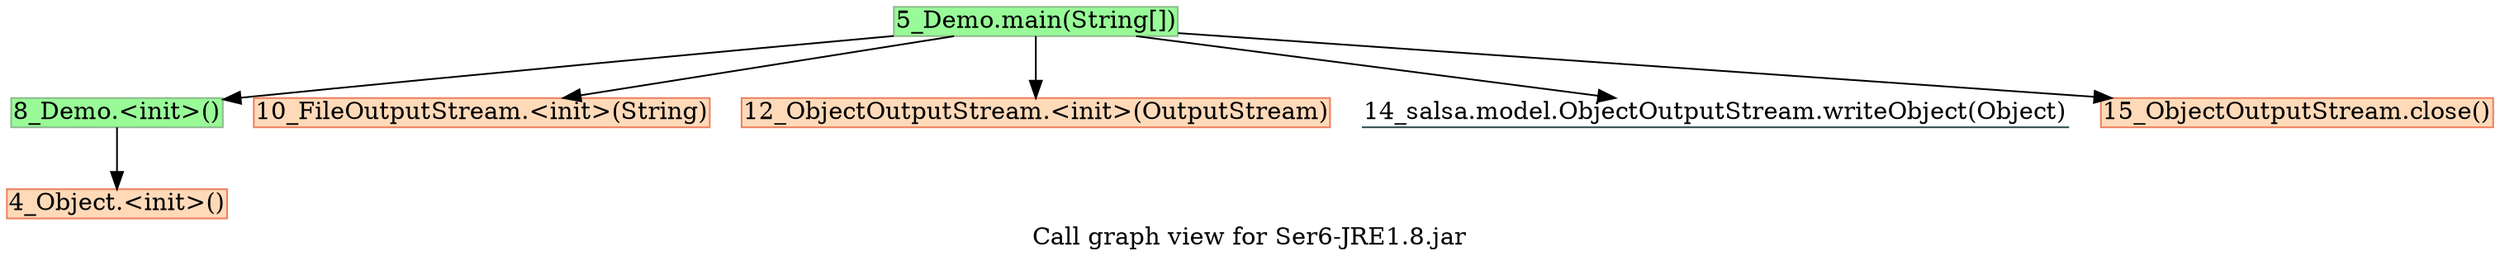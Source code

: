 digraph G {
//	rankdir=LR;
	graph[label="Call graph view for Ser6-JRE1.8.jar"];
	node[style=filled,fillcolor ="white",shape=box,margin=0.02,width=0,height=0];
//	"0_FakeRootClass.fakeRootMethod()"[fillcolor=peachpuff,color=salmon2];
//	"1_FakeRootClass.fakeWorldClinit()"[fillcolor=peachpuff,color=salmon2];
//	"2_Object.<clinit>()"[fillcolor=peachpuff,color=salmon2];
//	"3_String.<clinit>()"[fillcolor=peachpuff,color=salmon2];
	"4_Object.<init>()"[fillcolor=peachpuff,color=salmon2];
	"5_Demo.main(String[])"[fillcolor=palegreen,color=darkseagreen];
//	"6_Object.registerNatives()"[fillcolor=peachpuff,color=salmon2];
//	"7_String$CaseInsensitiveComparator.<init>(String$1)"[fillcolor=peachpuff,color=salmon2];
	"8_Demo.<init>()"[fillcolor=palegreen,color=darkseagreen];
//	"9_FileOutputStream.<clinit>()"[fillcolor=peachpuff,color=salmon2];
	"10_FileOutputStream.<init>(String)"[fillcolor=peachpuff,color=salmon2];
//	"11_ObjectOutputStream.<clinit>()"[fillcolor=peachpuff,color=salmon2];
	"12_ObjectOutputStream.<init>(OutputStream)"[fillcolor=peachpuff,color=salmon2];
//	"13_ObjectOutputStream.writeObject(Object)"[fillcolor=peachpuff,color=salmon2];
	"14_salsa.model.ObjectOutputStream.writeObject(Object)"[shape=underline,fillcolor=white,color=darkslategray];
	"15_ObjectOutputStream.close()"[fillcolor=peachpuff,color=salmon2];
//	"16_String$CaseInsensitiveComparator.<init>()"[fillcolor=peachpuff,color=salmon2];
//	"17_FileOutputStream.initIDs()"[fillcolor=peachpuff,color=salmon2];
//	"18_OutputStream.<init>()"[fillcolor=peachpuff,color=salmon2];
//	"19_FileOutputStream.finalize()"[fillcolor=peachpuff,color=salmon2];
//	"20_File.<clinit>()"[fillcolor=peachpuff,color=salmon2];
//	"21_File.<init>(String)"[fillcolor=peachpuff,color=salmon2];
//	"22_FileOutputStream.<init>(File,<Primordial,Z>)"[fillcolor=peachpuff,color=salmon2];
//	"23_ObjectOutputStream.verifySubclass()"[fillcolor=peachpuff,color=salmon2];
//	"24_ObjectOutputStream$BlockDataOutputStream.<init>(OutputStream)"[fillcolor=peachpuff,color=salmon2];
//	"25_ObjectOutputStream$HandleTable.<init>(<Primordial,I>,<Primordial,F>)"[fillcolor=peachpuff,color=salmon2];
//	"26_ObjectOutputStream$ReplaceTable.<init>(<Primordial,I>,<Primordial,F>)"[fillcolor=peachpuff,color=salmon2];
//	"27_ObjectOutputStream.writeStreamHeader()"[fillcolor=peachpuff,color=salmon2];
//	"28_ObjectOutputStream$BlockDataOutputStream.setBlockDataMode(<Primordial,Z>)"[fillcolor=peachpuff,color=salmon2];
//	"29_ObjectOutputStream$DebugTraceInfoStack.<init>()"[fillcolor=peachpuff,color=salmon2];
//	"30_ObjectOutputStream.flush()"[fillcolor=peachpuff,color=salmon2];
//	"31_ObjectOutputStream.clear()"[fillcolor=peachpuff,color=salmon2];
//	"32_ObjectOutputStream$BlockDataOutputStream.close()"[fillcolor=peachpuff,color=salmon2];
//	"33_FileDescriptor.<clinit>()"[fillcolor=peachpuff,color=salmon2];
//	"34_OutputStream.flush()"[fillcolor=peachpuff,color=salmon2];
//	"35_FileOutputStream.close()"[fillcolor=peachpuff,color=salmon2];
//	"36_Class.desiredAssertionStatus()"[fillcolor=peachpuff,color=salmon2];
//	"37_DefaultFileSystem.getFileSystem()"[fillcolor=peachpuff,color=salmon2];
//	"38_StringBuilder.<init>()"[fillcolor=peachpuff,color=salmon2];
//	"39_StringBuilder.append(String)"[fillcolor=peachpuff,color=salmon2];
//	"40_Class.getDeclaredField(String)"[fillcolor=peachpuff,color=salmon2];
//	"41_Throwable.<clinit>()"[fillcolor=peachpuff,color=salmon2];
//	"42_Error.<init>(Throwable)"[fillcolor=peachpuff,color=salmon2];
//	"43_NullPointerException.<init>()"[fillcolor=peachpuff,color=salmon2];
//	"44_File.getPath()"[fillcolor=peachpuff,color=salmon2];
//	"45_System.getSecurityManager()"[fillcolor=peachpuff,color=salmon2];
//	"46_System.<clinit>()"[fillcolor=peachpuff,color=salmon2];
//	"47_File.isInvalid()"[fillcolor=peachpuff,color=salmon2];
//	"48_FileNotFoundException.<init>(String)"[fillcolor=peachpuff,color=salmon2];
//	"49_FileDescriptor.<init>()"[fillcolor=peachpuff,color=salmon2];
//	"50_FileDescriptor.attach(Closeable)"[fillcolor=peachpuff,color=salmon2];
//	"51_FileOutputStream.open(String,<Primordial,Z>)"[fillcolor=peachpuff,color=salmon2];
//	"52_Object.getClass()"[fillcolor=peachpuff,color=salmon2];
//	"53_ObjectOutputStream$Caches.<clinit>()"[fillcolor=peachpuff,color=salmon2];
//	"54_ObjectStreamClass.processQueue(ReferenceQueue,ConcurrentMap)"[fillcolor=peachpuff,color=salmon2];
//	"55_ObjectStreamClass.<clinit>()"[fillcolor=peachpuff,color=salmon2];
//	"56_Reference.<clinit>()"[fillcolor=peachpuff,color=salmon2];
//	"57_ObjectStreamClass$WeakClassKey.<init>(Class,ReferenceQueue)"[fillcolor=peachpuff,color=salmon2];
//	"58_ObjectOutputStream.auditSubclass(Class)"[fillcolor=peachpuff,color=salmon2];
//	"59_Boolean.valueOf(<Primordial,Z>)"[fillcolor=peachpuff,color=salmon2];
//	"60_Boolean.<clinit>()"[fillcolor=peachpuff,color=salmon2];
//	"61_DataOutputStream.<init>(OutputStream)"[fillcolor=peachpuff,color=salmon2];
//	"62_ObjectOutputStream$HandleTable.clear()"[fillcolor=peachpuff,color=salmon2];
//	"63_ObjectOutputStream$BlockDataOutputStream.writeShort(<Primordial,I>)"[fillcolor=peachpuff,color=salmon2];
//	"64_ObjectOutputStream$BlockDataOutputStream.drain()"[fillcolor=peachpuff,color=salmon2];
//	"65_ArrayList.<clinit>()"[fillcolor=peachpuff,color=salmon2];
//	"66_ArrayList.<init>()"[fillcolor=peachpuff,color=salmon2];
//	"67_ObjectOutputStream$BlockDataOutputStream.flush()"[fillcolor=peachpuff,color=salmon2];
//	"68_ObjectOutputStream$ReplaceTable.clear()"[fillcolor=peachpuff,color=salmon2];
//	"69_FileDescriptor.<init>(<Primordial,I>)"[fillcolor=peachpuff,color=salmon2];
//	"70_FileDescriptor.initIDs()"[fillcolor=peachpuff,color=salmon2];
//	"71_FileDescriptor$1.<init>()"[fillcolor=peachpuff,color=salmon2];
//	"72_Class.getClassLoader()"[fillcolor=peachpuff,color=salmon2];
//	"73_Class.desiredAssertionStatus0(Class)"[fillcolor=peachpuff,color=salmon2];
//	"74_Class.<clinit>()"[fillcolor=peachpuff,color=salmon2];
//	"75_Class.getName()"[fillcolor=peachpuff,color=salmon2];
//	"76_UnixFileSystem.<clinit>()"[fillcolor=peachpuff,color=salmon2];
//	"77_FileSystem.<clinit>()"[fillcolor=peachpuff,color=salmon2];
//	"78_UnixFileSystem.<init>()"[fillcolor=peachpuff,color=salmon2];
//	"79_AbstractStringBuilder.<init>(<Primordial,I>)"[fillcolor=peachpuff,color=salmon2];
//	"80_AbstractStringBuilder.append(String)"[fillcolor=peachpuff,color=salmon2];
//	"81_Class.checkMemberAccess(<Primordial,I>,Class,<Primordial,Z>)"[fillcolor=peachpuff,color=salmon2];
//	"82_Class.privateGetDeclaredFields(<Primordial,Z>)"[fillcolor=peachpuff,color=salmon2];
//	"83_Class.searchFields(Field[],String)"[fillcolor=peachpuff,color=salmon2];
//	"84_NoSuchFieldException.<init>(String)"[fillcolor=peachpuff,color=salmon2];
//	"85_ArrayList.<init>(<Primordial,I>)"[fillcolor=peachpuff,color=salmon2];
//	"86_Collections.unmodifiableList(List)"[fillcolor=peachpuff,color=salmon2];
//	"87_Collections.<clinit>()"[fillcolor=peachpuff,color=salmon2];
//	"88_Throwable.<init>(Throwable)"[fillcolor=peachpuff,color=salmon2];
//	"89_RuntimeException.<init>()"[fillcolor=peachpuff,color=salmon2];
//	"90_SecurityManager.<clinit>()"[fillcolor=peachpuff,color=salmon2];
//	"91_System.initializeSystemClass()"[fillcolor=peachpuff,color=salmon2];
//	"92_Shutdown.runHooks()"[fillcolor=peachpuff,color=salmon2];
//	"93_Shutdown.<clinit>()"[fillcolor=peachpuff,color=salmon2];
//	"94_ThreadGroup.uncaughtException(Thread,Throwable)"[fillcolor=peachpuff,color=salmon2];
//	"95_File$PathStatus.<clinit>()"[fillcolor=peachpuff,color=salmon2];
//	"96_IOException.<init>(String)"[fillcolor=peachpuff,color=salmon2];
//	"97_ArrayList.add(Object)"[fillcolor=peachpuff,color=salmon2];
//	"98_FileOutputStream.open0(String,<Primordial,Z>)"[fillcolor=peachpuff,color=salmon2];
//	"99_ReferenceQueue.<clinit>()"[fillcolor=peachpuff,color=salmon2];
//	"100_ReferenceQueue.<init>()"[fillcolor=peachpuff,color=salmon2];
//	"101_ObjectStreamClass.initNative()"[fillcolor=peachpuff,color=salmon2];
//	"102_Reference$Lock.<init>(Reference$1)"[fillcolor=peachpuff,color=salmon2];
//	"103_Reference$1.<init>()"[fillcolor=peachpuff,color=salmon2];
//	"104_WeakReference.<init>(Object,ReferenceQueue)"[fillcolor=peachpuff,color=salmon2];
//	"105_System.identityHashCode(Object)"[fillcolor=peachpuff,color=salmon2];
//	"106_ObjectOutputStream$1.<init>(Class)"[fillcolor=peachpuff,color=salmon2];
//	"107_Boolean.<init>(<Primordial,Z>)"[fillcolor=peachpuff,color=salmon2];
//	"108_Class.getPrimitiveClass(String)"[fillcolor=peachpuff,color=salmon2];
//	"109_FilterOutputStream.<init>(OutputStream)"[fillcolor=peachpuff,color=salmon2];
//	"110_Arrays.fill(I[],<Primordial,I>)"[fillcolor=peachpuff,color=salmon2];
//	"111_Arrays.<clinit>()"[fillcolor=peachpuff,color=salmon2];
//	"112_Arrays.fill(Object[],<Primordial,I>,<Primordial,I>,Object)"[fillcolor=peachpuff,color=salmon2];
//	"113_Bits.putShort(B[],<Primordial,I>,<Primordial,S>)"[fillcolor=peachpuff,color=salmon2];
//	"114_DataOutputStream.writeShort(<Primordial,I>)"[fillcolor=peachpuff,color=salmon2];
//	"115_ObjectOutputStream$BlockDataOutputStream.writeBlockHeader(<Primordial,I>)"[fillcolor=peachpuff,color=salmon2];
//	"116_FileOutputStream.write(B[],<Primordial,I>,<Primordial,I>)"[fillcolor=peachpuff,color=salmon2];
//	"117_AbstractList.<init>()"[fillcolor=peachpuff,color=salmon2];
//	"118_ObjectOutputStream$HandleTable.size()"[fillcolor=peachpuff,color=salmon2];
//	"119_Class.getClassLoader0()"[fillcolor=peachpuff,color=salmon2];
//	"120_ClassLoader.checkClassLoaderPermission(ClassLoader,Class)"[fillcolor=peachpuff,color=salmon2];
//	"121_ClassLoader.<clinit>()"[fillcolor=peachpuff,color=salmon2];
//	"122_Class.registerNatives()"[fillcolor=peachpuff,color=salmon2];
//	"123_UnixFileSystem.initIDs()"[fillcolor=peachpuff,color=salmon2];
//	"124_FileSystem.getBooleanProperty(String,<Primordial,Z>)"[fillcolor=peachpuff,color=salmon2];
//	"125_FileSystem.<init>()"[fillcolor=peachpuff,color=salmon2];
//	"126_ExpiringCache.<init>()"[fillcolor=peachpuff,color=salmon2];
//	"127_AbstractStringBuilder.appendNull()"[fillcolor=peachpuff,color=salmon2];
//	"128_String.length()"[fillcolor=peachpuff,color=salmon2];
//	"129_AbstractStringBuilder.ensureCapacityInternal(<Primordial,I>)"[fillcolor=peachpuff,color=salmon2];
//	"130_String.getChars(<Primordial,I>,<Primordial,I>,C[],<Primordial,I>)"[fillcolor=peachpuff,color=salmon2];
//	"131_ClassLoader.getClassLoader(Class)"[fillcolor=peachpuff,color=salmon2];
//	"132_Class.checkPackageAccess(ClassLoader,<Primordial,Z>)"[fillcolor=peachpuff,color=salmon2];
//	"133_Class.checkInitted()"[fillcolor=peachpuff,color=salmon2];
//	"134_Class.reflectionData()"[fillcolor=peachpuff,color=salmon2];
//	"135_Class.getDeclaredFields0(<Primordial,Z>)"[fillcolor=peachpuff,color=salmon2];
//	"136_String.intern()"[fillcolor=peachpuff,color=salmon2];
//	"137_Class.getReflectionFactory()"[fillcolor=peachpuff,color=salmon2];
//	"138_ReflectiveOperationException.<init>(String)"[fillcolor=peachpuff,color=salmon2];
//	"139_StringBuilder.append(<Primordial,I>)"[fillcolor=peachpuff,color=salmon2];
//	"140_IllegalArgumentException.<init>(String)"[fillcolor=peachpuff,color=salmon2];
//	"141_Collections$UnmodifiableRandomAccessList.<init>(List)"[fillcolor=peachpuff,color=salmon2];
//	"142_Collections$UnmodifiableList.<init>(List)"[fillcolor=peachpuff,color=salmon2];
//	"143_Collections$EmptySet.<init>(Collections$1)"[fillcolor=peachpuff,color=salmon2];
//	"144_Collections$EmptyList.<init>(Collections$1)"[fillcolor=peachpuff,color=salmon2];
//	"145_Collections$EmptyMap.<init>(Collections$1)"[fillcolor=peachpuff,color=salmon2];
//	"146_Throwable.fillInStackTrace()"[fillcolor=peachpuff,color=salmon2];
//	"147_Throwable.toString()"[fillcolor=peachpuff,color=salmon2];
//	"148_Exception.<init>()"[fillcolor=peachpuff,color=salmon2];
//	"149_SecurityManager.getRootGroup()"[fillcolor=peachpuff,color=salmon2];
//	"150_Properties.<clinit>()"[fillcolor=peachpuff,color=salmon2];
//	"151_Properties.<init>()"[fillcolor=peachpuff,color=salmon2];
//	"152_Hashtable.put(Object,Object)"[fillcolor=peachpuff,color=salmon2];
//	"153_FileInputStream.<clinit>()"[fillcolor=peachpuff,color=salmon2];
//	"154_InputStream.<init>()"[fillcolor=peachpuff,color=salmon2];
//	"155_PrintStream.<init>(OutputStream)"[fillcolor=peachpuff,color=salmon2];
//	"156_Shutdown$Lock.<init>(Shutdown$1)"[fillcolor=peachpuff,color=salmon2];
//	"157_StringBuilder.toString()"[fillcolor=peachpuff,color=salmon2];
//	"158_PrintStream.print(String)"[fillcolor=peachpuff,color=salmon2];
//	"159_File$PathStatus.<init>(String,<Primordial,I>)"[fillcolor=peachpuff,color=salmon2];
//	"160_Exception.<init>(String)"[fillcolor=peachpuff,color=salmon2];
//	"161_ArrayList.ensureCapacityInternal(<Primordial,I>)"[fillcolor=peachpuff,color=salmon2];
//	"162_ReferenceQueue$Null.<init>(ReferenceQueue$1)"[fillcolor=peachpuff,color=salmon2];
//	"163_ReferenceQueue$Lock.<init>(ReferenceQueue$1)"[fillcolor=peachpuff,color=salmon2];
//	"164_Reference$Lock.<init>()"[fillcolor=peachpuff,color=salmon2];
//	"165_Reference.<init>(Object,ReferenceQueue)"[fillcolor=peachpuff,color=salmon2];
//	"166_Arrays.rangeCheck(<Primordial,I>,<Primordial,I>,<Primordial,I>)"[fillcolor=peachpuff,color=salmon2];
//	"167_ObjectOutputStream$BlockDataOutputStream.write(<Primordial,I>)"[fillcolor=peachpuff,color=salmon2];
//	"168_DataOutputStream.incCount(<Primordial,I>)"[fillcolor=peachpuff,color=salmon2];
//	"169_Bits.putInt(B[],<Primordial,I>,<Primordial,I>)"[fillcolor=peachpuff,color=salmon2];
//	"170_FileOutputStream.writeBytes(B[],<Primordial,I>,<Primordial,I>,<Primordial,Z>)"[fillcolor=peachpuff,color=salmon2];
//	"171_AbstractCollection.<init>()"[fillcolor=peachpuff,color=salmon2];
//	"172_ClassLoader.needsClassLoaderPermissionCheck(ClassLoader,ClassLoader)"[fillcolor=peachpuff,color=salmon2];
//	"173_ClassLoader.registerNatives()"[fillcolor=peachpuff,color=salmon2];
//	"174_Vector.<init>()"[fillcolor=peachpuff,color=salmon2];
//	"175_Stack.<init>()"[fillcolor=peachpuff,color=salmon2];
//	"176_System.getProperty(String)"[fillcolor=peachpuff,color=salmon2];
//	"177_ExpiringCache.<init>(<Primordial,J>)"[fillcolor=peachpuff,color=salmon2];
//	"178_AbstractStringBuilder.newCapacity(<Primordial,I>)"[fillcolor=peachpuff,color=salmon2];
//	"179_Arrays.copyOf(C[],<Primordial,I>)"[fillcolor=peachpuff,color=salmon2];
//	"180_StringIndexOutOfBoundsException.<init>(<Primordial,I>)"[fillcolor=peachpuff,color=salmon2];
//	"181_System.arraycopy(Object,<Primordial,I>,Object,<Primordial,I>,<Primordial,I>)"[fillcolor=peachpuff,color=salmon2];
//	"182_String.lastIndexOf(<Primordial,I>)"[fillcolor=peachpuff,color=salmon2];
//	"183_String.substring(<Primordial,I>,<Primordial,I>)"[fillcolor=peachpuff,color=salmon2];
//	"184_Proxy.isProxyClass(Class)"[fillcolor=peachpuff,color=salmon2];
//	"185_Proxy.<clinit>()"[fillcolor=peachpuff,color=salmon2];
//	"186_Class.getInterfaces()"[fillcolor=peachpuff,color=salmon2];
//	"187_Class$3.<init>()"[fillcolor=peachpuff,color=salmon2];
//	"188_Class.newReflectionData(SoftReference,<Primordial,I>)"[fillcolor=peachpuff,color=salmon2];
//	"189_AbstractStringBuilder.append(<Primordial,I>)"[fillcolor=peachpuff,color=salmon2];
//	"190_RuntimeException.<init>(String)"[fillcolor=peachpuff,color=salmon2];
//	"191_Collections$UnmodifiableCollection.<init>(Collection)"[fillcolor=peachpuff,color=salmon2];
//	"192_Collections$EmptySet.<init>()"[fillcolor=peachpuff,color=salmon2];
//	"193_Collections$EmptyList.<init>()"[fillcolor=peachpuff,color=salmon2];
//	"194_Collections$EmptyMap.<init>()"[fillcolor=peachpuff,color=salmon2];
//	"195_Object.getClass()"[fillcolor=peachpuff,color=salmon2];
//	"196_Throwable.getLocalizedMessage()"[fillcolor=peachpuff,color=salmon2];
//	"197_Throwable.<init>()"[fillcolor=peachpuff,color=salmon2];
//	"198_Properties.<init>(Properties)"[fillcolor=peachpuff,color=salmon2];
//	"199_String.hashCode()"[fillcolor=peachpuff,color=salmon2];
//	"200_Hashtable.addEntry(<Primordial,I>,Object,Object,<Primordial,I>)"[fillcolor=peachpuff,color=salmon2];
//	"201_FileInputStream.initIDs()"[fillcolor=peachpuff,color=salmon2];
//	"202_FileInputStream.finalize()"[fillcolor=peachpuff,color=salmon2];
//	"203_Enum.finalize()"[fillcolor=peachpuff,color=salmon2];
//	"204_PrintStream.<init>(OutputStream,<Primordial,Z>)"[fillcolor=peachpuff,color=salmon2];
//	"205_Shutdown$Lock.<init>()"[fillcolor=peachpuff,color=salmon2];
//	"206_String.<init>(C[],<Primordial,I>,<Primordial,I>)"[fillcolor=peachpuff,color=salmon2];
//	"207_PrintStream.write(String)"[fillcolor=peachpuff,color=salmon2];
//	"208_Enum.<init>(String,<Primordial,I>)"[fillcolor=peachpuff,color=salmon2];
//	"209_Throwable.<init>(String)"[fillcolor=peachpuff,color=salmon2];
//	"210_ArrayList.calculateCapacity(Object[],<Primordial,I>)"[fillcolor=peachpuff,color=salmon2];
//	"211_ArrayList.ensureExplicitCapacity(<Primordial,I>)"[fillcolor=peachpuff,color=salmon2];
//	"212_ReferenceQueue$Null.<init>()"[fillcolor=peachpuff,color=salmon2];
//	"213_ReferenceQueue$Lock.<init>()"[fillcolor=peachpuff,color=salmon2];
//	"214_ArrayIndexOutOfBoundsException.<init>(<Primordial,I>)"[fillcolor=peachpuff,color=salmon2];
//	"215_Vector.<init>(<Primordial,I>)"[fillcolor=peachpuff,color=salmon2];
//	"216_ExpiringCache$1.<init>(ExpiringCache)"[fillcolor=peachpuff,color=salmon2];
//	"217_AbstractStringBuilder.hugeCapacity(<Primordial,I>)"[fillcolor=peachpuff,color=salmon2];
//	"218_Math.min(<Primordial,I>,<Primordial,I>)"[fillcolor=peachpuff,color=salmon2];
//	"219_Math.<clinit>()"[fillcolor=peachpuff,color=salmon2];
//	"220_IndexOutOfBoundsException.<init>(String)"[fillcolor=peachpuff,color=salmon2];
//	"221_System.arraycopy(Object,Object)"[fillcolor=peachpuff,color=salmon2];
//	"222_String.lastIndexOf(<Primordial,I>,<Primordial,I>)"[fillcolor=peachpuff,color=salmon2];
//	"223_Class.isAssignableFrom(Class)"[fillcolor=peachpuff,color=salmon2];
//	"224_Proxy$KeyFactory.<init>(Proxy$1)"[fillcolor=peachpuff,color=salmon2];
//	"225_Proxy$ProxyClassFactory.<clinit>()"[fillcolor=peachpuff,color=salmon2];
//	"226_Proxy$ProxyClassFactory.<init>(Proxy$1)"[fillcolor=peachpuff,color=salmon2];
//	"227_WeakCache.<init>(BiFunction,BiFunction)"[fillcolor=peachpuff,color=salmon2];
//	"228_Class$ReflectionData.<init>(<Primordial,I>)"[fillcolor=peachpuff,color=salmon2];
//	"229_SoftReference.<init>(Object)"[fillcolor=peachpuff,color=salmon2];
//	"230_Class$Atomic.casReflectionData(Class,SoftReference,SoftReference)"[fillcolor=peachpuff,color=salmon2];
//	"231_Class$Atomic.<clinit>()"[fillcolor=peachpuff,color=salmon2];
//	"232_StringBuilder.append(String)"[fillcolor=peachpuff,color=salmon2];
//	"233_Integer.stringSize(<Primordial,I>)"[fillcolor=peachpuff,color=salmon2];
//	"234_Integer.<clinit>()"[fillcolor=peachpuff,color=salmon2];
//	"235_Integer.getChars(<Primordial,I>,<Primordial,I>,C[])"[fillcolor=peachpuff,color=salmon2];
//	"236_AbstractSet.<init>()"[fillcolor=peachpuff,color=salmon2];
//	"237_AbstractMap.<init>()"[fillcolor=peachpuff,color=salmon2];
//	"238_Throwable.getMessage()"[fillcolor=peachpuff,color=salmon2];
//	"239_Hashtable.<init>()"[fillcolor=peachpuff,color=salmon2];
//	"240_Hashtable.rehash()"[fillcolor=peachpuff,color=salmon2];
//	"241_Hashtable$Entry.<init>(<Primordial,I>,Object,Object,Hashtable$Entry)"[fillcolor=peachpuff,color=salmon2];
//	"242_FileInputStream.close()"[fillcolor=peachpuff,color=salmon2];
//	"243_PrintStream.requireNonNull(Object,String)"[fillcolor=peachpuff,color=salmon2];
//	"244_PrintStream.<init>(<Primordial,Z>,OutputStream)"[fillcolor=peachpuff,color=salmon2];
//	"245_Arrays.copyOfRange(C[],<Primordial,I>,<Primordial,I>)"[fillcolor=peachpuff,color=salmon2];
//	"246_PrintStream.ensureOpen()"[fillcolor=peachpuff,color=salmon2];
//	"247_String.indexOf(<Primordial,I>)"[fillcolor=peachpuff,color=salmon2];
//	"248_Math.max(<Primordial,I>,<Primordial,I>)"[fillcolor=peachpuff,color=salmon2];
//	"249_ArrayList.grow(<Primordial,I>)"[fillcolor=peachpuff,color=salmon2];
//	"250_Vector.<init>(<Primordial,I>,<Primordial,I>)"[fillcolor=peachpuff,color=salmon2];
//	"251_LinkedHashMap.<init>()"[fillcolor=peachpuff,color=salmon2];
//	"252_OutOfMemoryError.<init>()"[fillcolor=peachpuff,color=salmon2];
//	"253_Float.floatToRawIntBits(<Primordial,F>)"[fillcolor=peachpuff,color=salmon2];
//	"254_Float.<clinit>()"[fillcolor=peachpuff,color=salmon2];
//	"255_Double.doubleToRawLongBits(<Primordial,D>)"[fillcolor=peachpuff,color=salmon2];
//	"256_Double.<clinit>()"[fillcolor=peachpuff,color=salmon2];
//	"257_Math.powerOfTwoD(<Primordial,I>)"[fillcolor=peachpuff,color=salmon2];
//	"258_ArrayStoreException.<init>()"[fillcolor=peachpuff,color=salmon2];
//	"259_String.lastIndexOfSupplementary(<Primordial,I>,<Primordial,I>)"[fillcolor=peachpuff,color=salmon2];
//	"260_Proxy$KeyFactory.<init>()"[fillcolor=peachpuff,color=salmon2];
//	"261_Proxy$ProxyClassFactory.<init>()"[fillcolor=peachpuff,color=salmon2];
//	"262_Objects.requireNonNull(Object)"[fillcolor=peachpuff,color=salmon2];
//	"263_Reference.<init>(Object)"[fillcolor=peachpuff,color=salmon2];
//	"264_Class.access$100(Class,<Primordial,Z>)"[fillcolor=peachpuff,color=salmon2];
//	"265_Class$Atomic.objectFieldOffset(Field[],String)"[fillcolor=peachpuff,color=salmon2];
//	"266_Hashtable.<init>(<Primordial,I>,<Primordial,F>)"[fillcolor=peachpuff,color=salmon2];
//	"267_Math.min(<Primordial,F>,<Primordial,F>)"[fillcolor=peachpuff,color=salmon2];
//	"268_NullPointerException.<init>(String)"[fillcolor=peachpuff,color=salmon2];
//	"269_OutputStreamWriter.<init>(OutputStream)"[fillcolor=peachpuff,color=salmon2];
//	"270_BufferedWriter.<clinit>()"[fillcolor=peachpuff,color=salmon2];
//	"271_BufferedWriter.<init>(Writer)"[fillcolor=peachpuff,color=salmon2];
//	"272_String.indexOf(<Primordial,I>,<Primordial,I>)"[fillcolor=peachpuff,color=salmon2];
//	"273_ArrayList.hugeCapacity(<Primordial,I>)"[fillcolor=peachpuff,color=salmon2];
//	"274_Arrays.copyOf(Object[],<Primordial,I>)"[fillcolor=peachpuff,color=salmon2];
//	"275_HashMap.<init>()"[fillcolor=peachpuff,color=salmon2];
//	"276_VirtualMachineError.<init>()"[fillcolor=peachpuff,color=salmon2];
//	"277_AssertionError.<init>()"[fillcolor=peachpuff,color=salmon2];
//	"278_Double.longBitsToDouble(<Primordial,J>)"[fillcolor=peachpuff,color=salmon2];
//	"279_Character.isValidCodePoint(<Primordial,I>)"[fillcolor=peachpuff,color=salmon2];
//	"280_Character.<clinit>()"[fillcolor=peachpuff,color=salmon2];
//	"281_Character.highSurrogate(<Primordial,I>)"[fillcolor=peachpuff,color=salmon2];
//	"282_Character.lowSurrogate(<Primordial,I>)"[fillcolor=peachpuff,color=salmon2];
//	"283_Class.access$200(Field[],String)"[fillcolor=peachpuff,color=salmon2];
//	"284_Error.<init>(String)"[fillcolor=peachpuff,color=salmon2];
//	"285_Dictionary.<init>()"[fillcolor=peachpuff,color=salmon2];
//	"286_Float.isNaN(<Primordial,F>)"[fillcolor=peachpuff,color=salmon2];
//	"287_StringBuilder.append(<Primordial,F>)"[fillcolor=peachpuff,color=salmon2];
//	"288_Writer.<init>(Object)"[fillcolor=peachpuff,color=salmon2];
//	"289_BufferedWriter.<init>(Writer,<Primordial,I>)"[fillcolor=peachpuff,color=salmon2];
//	"290_String.indexOfSupplementary(<Primordial,I>,<Primordial,I>)"[fillcolor=peachpuff,color=salmon2];
//	"291_Object.getClass()"[fillcolor=peachpuff,color=salmon2];
//	"292_Arrays.copyOf(Object[],<Primordial,I>,Class)"[fillcolor=peachpuff,color=salmon2];
//	"293_Error.<init>()"[fillcolor=peachpuff,color=salmon2];
//	"294_AbstractStringBuilder.append(<Primordial,F>)"[fillcolor=peachpuff,color=salmon2];
//	"295_Array.newInstance(Class,<Primordial,I>)"[fillcolor=peachpuff,color=salmon2];
//	"296_Array.newArray(Class,<Primordial,I>)"[fillcolor=peachpuff,color=salmon2];
//	"297_Class.getComponentType()"[fillcolor=peachpuff,color=salmon2];
//	"298_OutputStreamWriter.flushBuffer()"[fillcolor=peachpuff,color=salmon2];
//	"299_BufferedWriter.flushBuffer()"[fillcolor=peachpuff,color=salmon2];
//	"300_Writer.write(String)"[fillcolor=peachpuff,color=salmon2];
//	"301_WeakCache.containsValue(Object)"[fillcolor=peachpuff,color=salmon2];
//	"302_String.equals(Object)"[fillcolor=peachpuff,color=salmon2];
//	"303_String.equalsIgnoreCase(String)"[fillcolor=peachpuff,color=salmon2];
//	"304_ClassLoader.isAncestor(ClassLoader)"[fillcolor=peachpuff,color=salmon2];
//	"305_ClassLoader.desiredAssertionStatus(String)"[fillcolor=peachpuff,color=salmon2];
//	"306_FileOutputStream.write(<Primordial,I>)"[fillcolor=peachpuff,color=salmon2];
//	"307_Boolean.booleanValue()"[fillcolor=peachpuff,color=salmon2];
//	"308_ReferenceQueue.poll()"[fillcolor=peachpuff,color=salmon2];
//	"309_SecurityManager.checkPackageAccess(String)"[fillcolor=peachpuff,color=salmon2];
//	"310_SecurityManager.checkPermission(Permission)"[fillcolor=peachpuff,color=salmon2];
//	"311_SecurityManager.checkWrite(String)"[fillcolor=peachpuff,color=salmon2];
//	"312_StringBuilder.append(<Primordial,C>)"[fillcolor=peachpuff,color=salmon2];
//	"313_UnixFileSystem.prefixLength(String)"[fillcolor=peachpuff,color=salmon2];
//	"314_UnixFileSystem.normalize(String)"[fillcolor=peachpuff,color=salmon2];
//	"315_UnixFileSystem.getPathSeparator()"[fillcolor=peachpuff,color=salmon2];
//	"316_UnixFileSystem.getSeparator()"[fillcolor=peachpuff,color=salmon2];
//	"317_Object.getClass()"[fillcolor=peachpuff,color=salmon2];
//	"318_BufferedWriter.ensureOpen()"[fillcolor=peachpuff,color=salmon2];
//	"319_OutputStreamWriter.write(C[],<Primordial,I>,<Primordial,I>)"[fillcolor=peachpuff,color=salmon2];
//	"320_BufferedWriter.write(String,<Primordial,I>,<Primordial,I>)"[fillcolor=peachpuff,color=salmon2];
//	"321_WeakCache.expungeStaleEntries()"[fillcolor=peachpuff,color=salmon2];
//	"322_WeakCache$LookupValue.<init>(Object)"[fillcolor=peachpuff,color=salmon2];
//	"323_String.regionMatches(<Primordial,Z>,<Primordial,I>,String,<Primordial,I>,<Primordial,I>)"[fillcolor=peachpuff,color=salmon2];
//	"324_String.lastIndexOf(String)"[fillcolor=peachpuff,color=salmon2];
//	"325_String.lastIndexOf(String,<Primordial,I>)"[fillcolor=peachpuff,color=salmon2];
//	"326_ReferenceQueue.reallyPoll()"[fillcolor=peachpuff,color=salmon2];
//	"327_SecurityManager$1.<init>(SecurityManager)"[fillcolor=peachpuff,color=salmon2];
//	"328_SecurityManager.getPackages(String)"[fillcolor=peachpuff,color=salmon2];
//	"329_String.startsWith(String)"[fillcolor=peachpuff,color=salmon2];
//	"330_AbstractStringBuilder.append(<Primordial,C>)"[fillcolor=peachpuff,color=salmon2];
//	"331_String.charAt(<Primordial,I>)"[fillcolor=peachpuff,color=salmon2];
//	"332_UnixFileSystem.normalize(String,<Primordial,I>,<Primordial,I>)"[fillcolor=peachpuff,color=salmon2];
//	"333_BufferedWriter.min(<Primordial,I>,<Primordial,I>)"[fillcolor=peachpuff,color=salmon2];
//	"334_Character.toUpperCase(<Primordial,C>)"[fillcolor=peachpuff,color=salmon2];
//	"335_Character.toLowerCase(<Primordial,C>)"[fillcolor=peachpuff,color=salmon2];
//	"336_String.lastIndexOf(C[],<Primordial,I>,<Primordial,I>,C[],<Primordial,I>,<Primordial,I>,<Primordial,I>)"[fillcolor=peachpuff,color=salmon2];
//	"337_StringTokenizer.<init>(String,String)"[fillcolor=peachpuff,color=salmon2];
//	"338_StringTokenizer.countTokens()"[fillcolor=peachpuff,color=salmon2];
//	"339_StringTokenizer.hasMoreElements()"[fillcolor=peachpuff,color=salmon2];
//	"340_StringTokenizer.nextToken()"[fillcolor=peachpuff,color=salmon2];
//	"341_String.startsWith(String,<Primordial,I>)"[fillcolor=peachpuff,color=salmon2];
//	"342_StringBuffer.<clinit>()"[fillcolor=peachpuff,color=salmon2];
//	"343_StringBuffer.<init>(<Primordial,I>)"[fillcolor=peachpuff,color=salmon2];
//	"344_StringBuffer.append(String)"[fillcolor=peachpuff,color=salmon2];
//	"345_StringBuffer.append(<Primordial,C>)"[fillcolor=peachpuff,color=salmon2];
//	"346_StringBuffer.toString()"[fillcolor=peachpuff,color=salmon2];
//	"347_Character.toUpperCase(<Primordial,I>)"[fillcolor=peachpuff,color=salmon2];
//	"348_Character.toLowerCase(<Primordial,I>)"[fillcolor=peachpuff,color=salmon2];
//	"349_StringTokenizer.<init>(String,String,<Primordial,Z>)"[fillcolor=peachpuff,color=salmon2];
//	"350_StringTokenizer.skipDelimiters(<Primordial,I>)"[fillcolor=peachpuff,color=salmon2];
//	"351_StringTokenizer.scanToken(<Primordial,I>)"[fillcolor=peachpuff,color=salmon2];
//	"352_StringTokenizer.hasMoreTokens()"[fillcolor=peachpuff,color=salmon2];
//	"353_NoSuchElementException.<init>()"[fillcolor=peachpuff,color=salmon2];
//	"354_ObjectStreamField.<init>(String,Class)"[fillcolor=peachpuff,color=salmon2];
//	"355_String.<init>(C[],<Primordial,Z>)"[fillcolor=peachpuff,color=salmon2];
//	"356_CharacterData.of(<Primordial,I>)"[fillcolor=peachpuff,color=salmon2];
//	"357_StringTokenizer.setMaxDelimCodePoint()"[fillcolor=peachpuff,color=salmon2];
//	"358_StringTokenizer.isDelimiter(<Primordial,I>)"[fillcolor=peachpuff,color=salmon2];
//	"359_Character.charCount(<Primordial,I>)"[fillcolor=peachpuff,color=salmon2];
//	"360_ObjectStreamField.<init>(String,Class,<Primordial,Z>)"[fillcolor=peachpuff,color=salmon2];
//	"361_CharacterDataLatin1.<clinit>()"[fillcolor=peachpuff,color=salmon2];
//	"362_CharacterData00.<clinit>()"[fillcolor=peachpuff,color=salmon2];
//	"363_CharacterData01.<clinit>()"[fillcolor=peachpuff,color=salmon2];
//	"364_CharacterData02.<clinit>()"[fillcolor=peachpuff,color=salmon2];
//	"365_CharacterData0E.<clinit>()"[fillcolor=peachpuff,color=salmon2];
//	"366_CharacterDataPrivateUse.<clinit>()"[fillcolor=peachpuff,color=salmon2];
//	"367_CharacterDataUndefined.<clinit>()"[fillcolor=peachpuff,color=salmon2];
//	"368_String.codePointAt(<Primordial,I>)"[fillcolor=peachpuff,color=salmon2];
//	"369_ObjectStreamField.getClassSignature(Class)"[fillcolor=peachpuff,color=salmon2];
//	"370_CharacterDataLatin1.<init>()"[fillcolor=peachpuff,color=salmon2];
//	"371_String.toCharArray()"[fillcolor=peachpuff,color=salmon2];
//	"372_CharacterData00.<init>()"[fillcolor=peachpuff,color=salmon2];
//	"373_CharacterData01.<init>()"[fillcolor=peachpuff,color=salmon2];
//	"374_CharacterData02.<init>()"[fillcolor=peachpuff,color=salmon2];
//	"375_CharacterData0E.<init>()"[fillcolor=peachpuff,color=salmon2];
//	"376_CharacterDataPrivateUse.<init>()"[fillcolor=peachpuff,color=salmon2];
//	"377_CharacterDataUndefined.<init>()"[fillcolor=peachpuff,color=salmon2];
//	"378_Character.codePointAtImpl(C[],<Primordial,I>,<Primordial,I>)"[fillcolor=peachpuff,color=salmon2];
//	"379_Class.isArray()"[fillcolor=peachpuff,color=salmon2];
//	"380_Class.isPrimitive()"[fillcolor=peachpuff,color=salmon2];
//	"381_Byte.<clinit>()"[fillcolor=peachpuff,color=salmon2];
//	"382_Long.<clinit>()"[fillcolor=peachpuff,color=salmon2];
//	"383_Short.<clinit>()"[fillcolor=peachpuff,color=salmon2];
//	"384_Void.<clinit>()"[fillcolor=peachpuff,color=salmon2];
//	"385_InternalError.<init>()"[fillcolor=peachpuff,color=salmon2];
//	"386_String.replace(<Primordial,C>,<Primordial,C>)"[fillcolor=peachpuff,color=salmon2];
//	"387_CharacterData.<init>()"[fillcolor=peachpuff,color=salmon2];
//	"388_Character.isHighSurrogate(<Primordial,C>)"[fillcolor=peachpuff,color=salmon2];
//	"389_Character.isLowSurrogate(<Primordial,C>)"[fillcolor=peachpuff,color=salmon2];
//	"390_Character.toCodePoint(<Primordial,C>,<Primordial,C>)"[fillcolor=peachpuff,color=salmon2];
//	"391_CharacterDataUndefined.toUpperCase(<Primordial,I>)"[fillcolor=peachpuff,color=salmon2];
//	"392_CharacterDataUndefined.toLowerCase(<Primordial,I>)"[fillcolor=peachpuff,color=salmon2];
//	"393_CharacterDataLatin1.toUpperCase(<Primordial,I>)"[fillcolor=peachpuff,color=salmon2];
//	"394_CharacterDataLatin1.toLowerCase(<Primordial,I>)"[fillcolor=peachpuff,color=salmon2];
//	"395_CharacterDataPrivateUse.toUpperCase(<Primordial,I>)"[fillcolor=peachpuff,color=salmon2];
//	"396_CharacterDataPrivateUse.toLowerCase(<Primordial,I>)"[fillcolor=peachpuff,color=salmon2];
//	"397_CharacterData0E.toUpperCase(<Primordial,I>)"[fillcolor=peachpuff,color=salmon2];
//	"398_CharacterData0E.toLowerCase(<Primordial,I>)"[fillcolor=peachpuff,color=salmon2];
//	"399_CharacterData02.toUpperCase(<Primordial,I>)"[fillcolor=peachpuff,color=salmon2];
//	"400_CharacterData02.toLowerCase(<Primordial,I>)"[fillcolor=peachpuff,color=salmon2];
//	"401_CharacterData00.toUpperCase(<Primordial,I>)"[fillcolor=peachpuff,color=salmon2];
//	"402_CharacterData00.toLowerCase(<Primordial,I>)"[fillcolor=peachpuff,color=salmon2];
//	"403_CharacterData01.toUpperCase(<Primordial,I>)"[fillcolor=peachpuff,color=salmon2];
//	"404_CharacterData01.toLowerCase(<Primordial,I>)"[fillcolor=peachpuff,color=salmon2];
//	"405_CharacterDataLatin1.getProperties(<Primordial,I>)"[fillcolor=peachpuff,color=salmon2];
//	"406_CharacterData0E.getProperties(<Primordial,I>)"[fillcolor=peachpuff,color=salmon2];
//	"407_CharacterData02.getProperties(<Primordial,I>)"[fillcolor=peachpuff,color=salmon2];
//	"408_CharacterData00.getProperties(<Primordial,I>)"[fillcolor=peachpuff,color=salmon2];
//	"409_CharacterData01.getProperties(<Primordial,I>)"[fillcolor=peachpuff,color=salmon2];
//	"0_FakeRootClass.fakeRootMethod()" -> "1_FakeRootClass.fakeWorldClinit()";
//	"0_FakeRootClass.fakeRootMethod()" -> "4_Object.<init>()";
//	"0_FakeRootClass.fakeRootMethod()" -> "5_Demo.main(String[])";
//	"0_FakeRootClass.fakeRootMethod()" -> "18_OutputStream.<init>()";
//	"0_FakeRootClass.fakeRootMethod()" -> "19_FileOutputStream.finalize()";
//	"0_FakeRootClass.fakeRootMethod()" -> "154_InputStream.<init>()";
//	"0_FakeRootClass.fakeRootMethod()" -> "202_FileInputStream.finalize()";
//	"0_FakeRootClass.fakeRootMethod()" -> "203_Enum.finalize()";
//	"1_FakeRootClass.fakeWorldClinit()" -> "381_Byte.<clinit>()";
//	"1_FakeRootClass.fakeWorldClinit()" -> "382_Long.<clinit>()";
//	"1_FakeRootClass.fakeWorldClinit()" -> "383_Short.<clinit>()";
//	"1_FakeRootClass.fakeWorldClinit()" -> "384_Void.<clinit>()";
//	"1_FakeRootClass.fakeWorldClinit()" -> "2_Object.<clinit>()";
//	"1_FakeRootClass.fakeWorldClinit()" -> "3_String.<clinit>()";
//	"1_FakeRootClass.fakeWorldClinit()" -> "9_FileOutputStream.<clinit>()";
//	"1_FakeRootClass.fakeWorldClinit()" -> "11_ObjectOutputStream.<clinit>()";
//	"1_FakeRootClass.fakeWorldClinit()" -> "20_File.<clinit>()";
//	"1_FakeRootClass.fakeWorldClinit()" -> "33_FileDescriptor.<clinit>()";
//	"1_FakeRootClass.fakeWorldClinit()" -> "41_Throwable.<clinit>()";
//	"1_FakeRootClass.fakeWorldClinit()" -> "46_System.<clinit>()";
//	"1_FakeRootClass.fakeWorldClinit()" -> "53_ObjectOutputStream$Caches.<clinit>()";
//	"1_FakeRootClass.fakeWorldClinit()" -> "55_ObjectStreamClass.<clinit>()";
//	"1_FakeRootClass.fakeWorldClinit()" -> "56_Reference.<clinit>()";
//	"1_FakeRootClass.fakeWorldClinit()" -> "60_Boolean.<clinit>()";
//	"1_FakeRootClass.fakeWorldClinit()" -> "65_ArrayList.<clinit>()";
//	"1_FakeRootClass.fakeWorldClinit()" -> "74_Class.<clinit>()";
//	"1_FakeRootClass.fakeWorldClinit()" -> "76_UnixFileSystem.<clinit>()";
//	"1_FakeRootClass.fakeWorldClinit()" -> "77_FileSystem.<clinit>()";
//	"1_FakeRootClass.fakeWorldClinit()" -> "87_Collections.<clinit>()";
//	"1_FakeRootClass.fakeWorldClinit()" -> "90_SecurityManager.<clinit>()";
//	"1_FakeRootClass.fakeWorldClinit()" -> "93_Shutdown.<clinit>()";
//	"1_FakeRootClass.fakeWorldClinit()" -> "95_File$PathStatus.<clinit>()";
//	"1_FakeRootClass.fakeWorldClinit()" -> "99_ReferenceQueue.<clinit>()";
//	"1_FakeRootClass.fakeWorldClinit()" -> "111_Arrays.<clinit>()";
//	"1_FakeRootClass.fakeWorldClinit()" -> "121_ClassLoader.<clinit>()";
//	"1_FakeRootClass.fakeWorldClinit()" -> "150_Properties.<clinit>()";
//	"1_FakeRootClass.fakeWorldClinit()" -> "153_FileInputStream.<clinit>()";
//	"1_FakeRootClass.fakeWorldClinit()" -> "185_Proxy.<clinit>()";
//	"1_FakeRootClass.fakeWorldClinit()" -> "219_Math.<clinit>()";
//	"1_FakeRootClass.fakeWorldClinit()" -> "225_Proxy$ProxyClassFactory.<clinit>()";
//	"1_FakeRootClass.fakeWorldClinit()" -> "231_Class$Atomic.<clinit>()";
//	"1_FakeRootClass.fakeWorldClinit()" -> "234_Integer.<clinit>()";
//	"1_FakeRootClass.fakeWorldClinit()" -> "254_Float.<clinit>()";
//	"1_FakeRootClass.fakeWorldClinit()" -> "256_Double.<clinit>()";
//	"1_FakeRootClass.fakeWorldClinit()" -> "270_BufferedWriter.<clinit>()";
//	"1_FakeRootClass.fakeWorldClinit()" -> "280_Character.<clinit>()";
//	"1_FakeRootClass.fakeWorldClinit()" -> "342_StringBuffer.<clinit>()";
//	"1_FakeRootClass.fakeWorldClinit()" -> "361_CharacterDataLatin1.<clinit>()";
//	"1_FakeRootClass.fakeWorldClinit()" -> "362_CharacterData00.<clinit>()";
//	"1_FakeRootClass.fakeWorldClinit()" -> "363_CharacterData01.<clinit>()";
//	"1_FakeRootClass.fakeWorldClinit()" -> "364_CharacterData02.<clinit>()";
//	"1_FakeRootClass.fakeWorldClinit()" -> "365_CharacterData0E.<clinit>()";
//	"1_FakeRootClass.fakeWorldClinit()" -> "366_CharacterDataPrivateUse.<clinit>()";
//	"1_FakeRootClass.fakeWorldClinit()" -> "367_CharacterDataUndefined.<clinit>()";
//	"2_Object.<clinit>()" -> "6_Object.registerNatives()";
//	"3_String.<clinit>()" -> "7_String$CaseInsensitiveComparator.<init>(String$1)";
	"5_Demo.main(String[])" -> "8_Demo.<init>()";
	"5_Demo.main(String[])" -> "10_FileOutputStream.<init>(String)";
	"5_Demo.main(String[])" -> "12_ObjectOutputStream.<init>(OutputStream)";
	"5_Demo.main(String[])" -> "14_salsa.model.ObjectOutputStream.writeObject(Object)";
	"5_Demo.main(String[])" -> "15_ObjectOutputStream.close()";
//	"7_String$CaseInsensitiveComparator.<init>(String$1)" -> "16_String$CaseInsensitiveComparator.<init>()";
	"8_Demo.<init>()" -> "4_Object.<init>()";
//	"9_FileOutputStream.<clinit>()" -> "17_FileOutputStream.initIDs()";
//	"10_FileOutputStream.<init>(String)" -> "21_File.<init>(String)";
//	"10_FileOutputStream.<init>(String)" -> "22_FileOutputStream.<init>(File,<Primordial,Z>)";
//	"12_ObjectOutputStream.<init>(OutputStream)" -> "18_OutputStream.<init>()";
//	"12_ObjectOutputStream.<init>(OutputStream)" -> "23_ObjectOutputStream.verifySubclass()";
//	"12_ObjectOutputStream.<init>(OutputStream)" -> "24_ObjectOutputStream$BlockDataOutputStream.<init>(OutputStream)";
//	"12_ObjectOutputStream.<init>(OutputStream)" -> "25_ObjectOutputStream$HandleTable.<init>(<Primordial,I>,<Primordial,F>)";
//	"12_ObjectOutputStream.<init>(OutputStream)" -> "26_ObjectOutputStream$ReplaceTable.<init>(<Primordial,I>,<Primordial,F>)";
//	"12_ObjectOutputStream.<init>(OutputStream)" -> "27_ObjectOutputStream.writeStreamHeader()";
//	"12_ObjectOutputStream.<init>(OutputStream)" -> "28_ObjectOutputStream$BlockDataOutputStream.setBlockDataMode(<Primordial,Z>)";
//	"12_ObjectOutputStream.<init>(OutputStream)" -> "29_ObjectOutputStream$DebugTraceInfoStack.<init>()";
//	"15_ObjectOutputStream.close()" -> "30_ObjectOutputStream.flush()";
//	"15_ObjectOutputStream.close()" -> "31_ObjectOutputStream.clear()";
//	"15_ObjectOutputStream.close()" -> "32_ObjectOutputStream$BlockDataOutputStream.close()";
//	"16_String$CaseInsensitiveComparator.<init>()" -> "4_Object.<init>()";
//	"18_OutputStream.<init>()" -> "4_Object.<init>()";
//	"19_FileOutputStream.finalize()" -> "34_OutputStream.flush()";
//	"19_FileOutputStream.finalize()" -> "35_FileOutputStream.close()";
//	"20_File.<clinit>()" -> "36_Class.desiredAssertionStatus()";
//	"20_File.<clinit>()" -> "37_DefaultFileSystem.getFileSystem()";
//	"20_File.<clinit>()" -> "38_StringBuilder.<init>()";
//	"20_File.<clinit>()" -> "39_StringBuilder.append(String)";
//	"20_File.<clinit>()" -> "40_Class.getDeclaredField(String)";
//	"20_File.<clinit>()" -> "42_Error.<init>(Throwable)";
//	"20_File.<clinit>()" -> "157_StringBuilder.toString()";
//	"20_File.<clinit>()" -> "312_StringBuilder.append(<Primordial,C>)";
//	"20_File.<clinit>()" -> "315_UnixFileSystem.getPathSeparator()";
//	"20_File.<clinit>()" -> "316_UnixFileSystem.getSeparator()";
//	"21_File.<init>(String)" -> "4_Object.<init>()";
//	"21_File.<init>(String)" -> "43_NullPointerException.<init>()";
//	"21_File.<init>(String)" -> "313_UnixFileSystem.prefixLength(String)";
//	"21_File.<init>(String)" -> "314_UnixFileSystem.normalize(String)";
//	"22_FileOutputStream.<init>(File,<Primordial,Z>)" -> "4_Object.<init>()";
//	"22_FileOutputStream.<init>(File,<Primordial,Z>)" -> "18_OutputStream.<init>()";
//	"22_FileOutputStream.<init>(File,<Primordial,Z>)" -> "43_NullPointerException.<init>()";
//	"22_FileOutputStream.<init>(File,<Primordial,Z>)" -> "44_File.getPath()";
//	"22_FileOutputStream.<init>(File,<Primordial,Z>)" -> "45_System.getSecurityManager()";
//	"22_FileOutputStream.<init>(File,<Primordial,Z>)" -> "47_File.isInvalid()";
//	"22_FileOutputStream.<init>(File,<Primordial,Z>)" -> "48_FileNotFoundException.<init>(String)";
//	"22_FileOutputStream.<init>(File,<Primordial,Z>)" -> "49_FileDescriptor.<init>()";
//	"22_FileOutputStream.<init>(File,<Primordial,Z>)" -> "50_FileDescriptor.attach(Closeable)";
//	"22_FileOutputStream.<init>(File,<Primordial,Z>)" -> "51_FileOutputStream.open(String,<Primordial,Z>)";
//	"22_FileOutputStream.<init>(File,<Primordial,Z>)" -> "311_SecurityManager.checkWrite(String)";
//	"23_ObjectOutputStream.verifySubclass()" -> "45_System.getSecurityManager()";
//	"23_ObjectOutputStream.verifySubclass()" -> "52_Object.getClass()";
//	"23_ObjectOutputStream.verifySubclass()" -> "54_ObjectStreamClass.processQueue(ReferenceQueue,ConcurrentMap)";
//	"23_ObjectOutputStream.verifySubclass()" -> "57_ObjectStreamClass$WeakClassKey.<init>(Class,ReferenceQueue)";
//	"23_ObjectOutputStream.verifySubclass()" -> "58_ObjectOutputStream.auditSubclass(Class)";
//	"23_ObjectOutputStream.verifySubclass()" -> "59_Boolean.valueOf(<Primordial,Z>)";
//	"23_ObjectOutputStream.verifySubclass()" -> "307_Boolean.booleanValue()";
//	"23_ObjectOutputStream.verifySubclass()" -> "310_SecurityManager.checkPermission(Permission)";
//	"24_ObjectOutputStream$BlockDataOutputStream.<init>(OutputStream)" -> "18_OutputStream.<init>()";
//	"24_ObjectOutputStream$BlockDataOutputStream.<init>(OutputStream)" -> "61_DataOutputStream.<init>(OutputStream)";
//	"25_ObjectOutputStream$HandleTable.<init>(<Primordial,I>,<Primordial,F>)" -> "4_Object.<init>()";
//	"25_ObjectOutputStream$HandleTable.<init>(<Primordial,I>,<Primordial,F>)" -> "62_ObjectOutputStream$HandleTable.clear()";
//	"26_ObjectOutputStream$ReplaceTable.<init>(<Primordial,I>,<Primordial,F>)" -> "4_Object.<init>()";
//	"26_ObjectOutputStream$ReplaceTable.<init>(<Primordial,I>,<Primordial,F>)" -> "25_ObjectOutputStream$HandleTable.<init>(<Primordial,I>,<Primordial,F>)";
//	"27_ObjectOutputStream.writeStreamHeader()" -> "63_ObjectOutputStream$BlockDataOutputStream.writeShort(<Primordial,I>)";
//	"28_ObjectOutputStream$BlockDataOutputStream.setBlockDataMode(<Primordial,Z>)" -> "64_ObjectOutputStream$BlockDataOutputStream.drain()";
//	"29_ObjectOutputStream$DebugTraceInfoStack.<init>()" -> "4_Object.<init>()";
//	"29_ObjectOutputStream$DebugTraceInfoStack.<init>()" -> "66_ArrayList.<init>()";
//	"30_ObjectOutputStream.flush()" -> "67_ObjectOutputStream$BlockDataOutputStream.flush()";
//	"31_ObjectOutputStream.clear()" -> "62_ObjectOutputStream$HandleTable.clear()";
//	"31_ObjectOutputStream.clear()" -> "68_ObjectOutputStream$ReplaceTable.clear()";
//	"32_ObjectOutputStream$BlockDataOutputStream.close()" -> "35_FileOutputStream.close()";
//	"32_ObjectOutputStream$BlockDataOutputStream.close()" -> "67_ObjectOutputStream$BlockDataOutputStream.flush()";
//	"33_FileDescriptor.<clinit>()" -> "69_FileDescriptor.<init>(<Primordial,I>)";
//	"33_FileDescriptor.<clinit>()" -> "70_FileDescriptor.initIDs()";
//	"33_FileDescriptor.<clinit>()" -> "71_FileDescriptor$1.<init>()";
//	"36_Class.desiredAssertionStatus()" -> "72_Class.getClassLoader()";
//	"36_Class.desiredAssertionStatus()" -> "73_Class.desiredAssertionStatus0(Class)";
//	"36_Class.desiredAssertionStatus()" -> "75_Class.getName()";
//	"36_Class.desiredAssertionStatus()" -> "305_ClassLoader.desiredAssertionStatus(String)";
//	"37_DefaultFileSystem.getFileSystem()" -> "78_UnixFileSystem.<init>()";
//	"38_StringBuilder.<init>()" -> "79_AbstractStringBuilder.<init>(<Primordial,I>)";
//	"39_StringBuilder.append(String)" -> "80_AbstractStringBuilder.append(String)";
//	"40_Class.getDeclaredField(String)" -> "81_Class.checkMemberAccess(<Primordial,I>,Class,<Primordial,Z>)";
//	"40_Class.getDeclaredField(String)" -> "82_Class.privateGetDeclaredFields(<Primordial,Z>)";
//	"40_Class.getDeclaredField(String)" -> "83_Class.searchFields(Field[],String)";
//	"40_Class.getDeclaredField(String)" -> "84_NoSuchFieldException.<init>(String)";
//	"41_Throwable.<clinit>()" -> "36_Class.desiredAssertionStatus()";
//	"41_Throwable.<clinit>()" -> "85_ArrayList.<init>(<Primordial,I>)";
//	"41_Throwable.<clinit>()" -> "86_Collections.unmodifiableList(List)";
//	"42_Error.<init>(Throwable)" -> "88_Throwable.<init>(Throwable)";
//	"43_NullPointerException.<init>()" -> "89_RuntimeException.<init>()";
//	"46_System.<clinit>()" -> "91_System.initializeSystemClass()";
//	"46_System.<clinit>()" -> "92_Shutdown.runHooks()";
//	"46_System.<clinit>()" -> "94_ThreadGroup.uncaughtException(Thread,Throwable)";
//	"47_File.isInvalid()" -> "247_String.indexOf(<Primordial,I>)";
//	"48_FileNotFoundException.<init>(String)" -> "96_IOException.<init>(String)";
//	"49_FileDescriptor.<init>()" -> "4_Object.<init>()";
//	"50_FileDescriptor.attach(Closeable)" -> "66_ArrayList.<init>()";
//	"50_FileDescriptor.attach(Closeable)" -> "97_ArrayList.add(Object)";
//	"51_FileOutputStream.open(String,<Primordial,Z>)" -> "98_FileOutputStream.open0(String,<Primordial,Z>)";
//	"53_ObjectOutputStream$Caches.<clinit>()" -> "100_ReferenceQueue.<init>()";
//	"54_ObjectStreamClass.processQueue(ReferenceQueue,ConcurrentMap)" -> "308_ReferenceQueue.poll()";
//	"55_ObjectStreamClass.<clinit>()" -> "101_ObjectStreamClass.initNative()";
//	"56_Reference.<clinit>()" -> "102_Reference$Lock.<init>(Reference$1)";
//	"56_Reference.<clinit>()" -> "103_Reference$1.<init>()";
//	"57_ObjectStreamClass$WeakClassKey.<init>(Class,ReferenceQueue)" -> "104_WeakReference.<init>(Object,ReferenceQueue)";
//	"57_ObjectStreamClass$WeakClassKey.<init>(Class,ReferenceQueue)" -> "105_System.identityHashCode(Object)";
//	"58_ObjectOutputStream.auditSubclass(Class)" -> "106_ObjectOutputStream$1.<init>(Class)";
//	"60_Boolean.<clinit>()" -> "107_Boolean.<init>(<Primordial,Z>)";
//	"60_Boolean.<clinit>()" -> "108_Class.getPrimitiveClass(String)";
//	"61_DataOutputStream.<init>(OutputStream)" -> "109_FilterOutputStream.<init>(OutputStream)";
//	"62_ObjectOutputStream$HandleTable.clear()" -> "110_Arrays.fill(I[],<Primordial,I>)";
//	"62_ObjectOutputStream$HandleTable.clear()" -> "112_Arrays.fill(Object[],<Primordial,I>,<Primordial,I>,Object)";
//	"63_ObjectOutputStream$BlockDataOutputStream.writeShort(<Primordial,I>)" -> "113_Bits.putShort(B[],<Primordial,I>,<Primordial,S>)";
//	"63_ObjectOutputStream$BlockDataOutputStream.writeShort(<Primordial,I>)" -> "114_DataOutputStream.writeShort(<Primordial,I>)";
//	"64_ObjectOutputStream$BlockDataOutputStream.drain()" -> "115_ObjectOutputStream$BlockDataOutputStream.writeBlockHeader(<Primordial,I>)";
//	"64_ObjectOutputStream$BlockDataOutputStream.drain()" -> "116_FileOutputStream.write(B[],<Primordial,I>,<Primordial,I>)";
//	"66_ArrayList.<init>()" -> "117_AbstractList.<init>()";
//	"67_ObjectOutputStream$BlockDataOutputStream.flush()" -> "34_OutputStream.flush()";
//	"67_ObjectOutputStream$BlockDataOutputStream.flush()" -> "64_ObjectOutputStream$BlockDataOutputStream.drain()";
//	"68_ObjectOutputStream$ReplaceTable.clear()" -> "62_ObjectOutputStream$HandleTable.clear()";
//	"68_ObjectOutputStream$ReplaceTable.clear()" -> "112_Arrays.fill(Object[],<Primordial,I>,<Primordial,I>,Object)";
//	"68_ObjectOutputStream$ReplaceTable.clear()" -> "118_ObjectOutputStream$HandleTable.size()";
//	"69_FileDescriptor.<init>(<Primordial,I>)" -> "4_Object.<init>()";
//	"71_FileDescriptor$1.<init>()" -> "4_Object.<init>()";
//	"72_Class.getClassLoader()" -> "45_System.getSecurityManager()";
//	"72_Class.getClassLoader()" -> "119_Class.getClassLoader0()";
//	"72_Class.getClassLoader()" -> "120_ClassLoader.checkClassLoaderPermission(ClassLoader,Class)";
//	"74_Class.<clinit>()" -> "122_Class.registerNatives()";
//	"76_UnixFileSystem.<clinit>()" -> "123_UnixFileSystem.initIDs()";
//	"77_FileSystem.<clinit>()" -> "124_FileSystem.getBooleanProperty(String,<Primordial,Z>)";
//	"78_UnixFileSystem.<init>()" -> "125_FileSystem.<init>()";
//	"78_UnixFileSystem.<init>()" -> "126_ExpiringCache.<init>()";
//	"79_AbstractStringBuilder.<init>(<Primordial,I>)" -> "4_Object.<init>()";
//	"80_AbstractStringBuilder.append(String)" -> "127_AbstractStringBuilder.appendNull()";
//	"80_AbstractStringBuilder.append(String)" -> "128_String.length()";
//	"80_AbstractStringBuilder.append(String)" -> "129_AbstractStringBuilder.ensureCapacityInternal(<Primordial,I>)";
//	"80_AbstractStringBuilder.append(String)" -> "130_String.getChars(<Primordial,I>,<Primordial,I>,C[],<Primordial,I>)";
//	"81_Class.checkMemberAccess(<Primordial,I>,Class,<Primordial,Z>)" -> "45_System.getSecurityManager()";
//	"81_Class.checkMemberAccess(<Primordial,I>,Class,<Primordial,Z>)" -> "119_Class.getClassLoader0()";
//	"81_Class.checkMemberAccess(<Primordial,I>,Class,<Primordial,Z>)" -> "131_ClassLoader.getClassLoader(Class)";
//	"81_Class.checkMemberAccess(<Primordial,I>,Class,<Primordial,Z>)" -> "132_Class.checkPackageAccess(ClassLoader,<Primordial,Z>)";
//	"81_Class.checkMemberAccess(<Primordial,I>,Class,<Primordial,Z>)" -> "310_SecurityManager.checkPermission(Permission)";
//	"82_Class.privateGetDeclaredFields(<Primordial,Z>)" -> "133_Class.checkInitted()";
//	"82_Class.privateGetDeclaredFields(<Primordial,Z>)" -> "134_Class.reflectionData()";
//	"82_Class.privateGetDeclaredFields(<Primordial,Z>)" -> "135_Class.getDeclaredFields0(<Primordial,Z>)";
//	"83_Class.searchFields(Field[],String)" -> "136_String.intern()";
//	"83_Class.searchFields(Field[],String)" -> "137_Class.getReflectionFactory()";
//	"84_NoSuchFieldException.<init>(String)" -> "138_ReflectiveOperationException.<init>(String)";
//	"85_ArrayList.<init>(<Primordial,I>)" -> "38_StringBuilder.<init>()";
//	"85_ArrayList.<init>(<Primordial,I>)" -> "39_StringBuilder.append(String)";
//	"85_ArrayList.<init>(<Primordial,I>)" -> "117_AbstractList.<init>()";
//	"85_ArrayList.<init>(<Primordial,I>)" -> "139_StringBuilder.append(<Primordial,I>)";
//	"85_ArrayList.<init>(<Primordial,I>)" -> "140_IllegalArgumentException.<init>(String)";
//	"85_ArrayList.<init>(<Primordial,I>)" -> "157_StringBuilder.toString()";
//	"86_Collections.unmodifiableList(List)" -> "141_Collections$UnmodifiableRandomAccessList.<init>(List)";
//	"86_Collections.unmodifiableList(List)" -> "142_Collections$UnmodifiableList.<init>(List)";
//	"87_Collections.<clinit>()" -> "143_Collections$EmptySet.<init>(Collections$1)";
//	"87_Collections.<clinit>()" -> "144_Collections$EmptyList.<init>(Collections$1)";
//	"87_Collections.<clinit>()" -> "145_Collections$EmptyMap.<init>(Collections$1)";
//	"88_Throwable.<init>(Throwable)" -> "4_Object.<init>()";
//	"88_Throwable.<init>(Throwable)" -> "146_Throwable.fillInStackTrace()";
//	"88_Throwable.<init>(Throwable)" -> "147_Throwable.toString()";
//	"89_RuntimeException.<init>()" -> "148_Exception.<init>()";
//	"90_SecurityManager.<clinit>()" -> "4_Object.<init>()";
//	"90_SecurityManager.<clinit>()" -> "149_SecurityManager.getRootGroup()";
//	"91_System.initializeSystemClass()" -> "18_OutputStream.<init>()";
//	"91_System.initializeSystemClass()" -> "151_Properties.<init>()";
//	"91_System.initializeSystemClass()" -> "152_Hashtable.put(Object,Object)";
//	"91_System.initializeSystemClass()" -> "154_InputStream.<init>()";
//	"91_System.initializeSystemClass()" -> "155_PrintStream.<init>(OutputStream)";
//	"93_Shutdown.<clinit>()" -> "156_Shutdown$Lock.<init>(Shutdown$1)";
//	"94_ThreadGroup.uncaughtException(Thread,Throwable)" -> "38_StringBuilder.<init>()";
//	"94_ThreadGroup.uncaughtException(Thread,Throwable)" -> "39_StringBuilder.append(String)";
//	"94_ThreadGroup.uncaughtException(Thread,Throwable)" -> "157_StringBuilder.toString()";
//	"94_ThreadGroup.uncaughtException(Thread,Throwable)" -> "158_PrintStream.print(String)";
//	"95_File$PathStatus.<clinit>()" -> "159_File$PathStatus.<init>(String,<Primordial,I>)";
//	"96_IOException.<init>(String)" -> "160_Exception.<init>(String)";
//	"97_ArrayList.add(Object)" -> "161_ArrayList.ensureCapacityInternal(<Primordial,I>)";
//	"99_ReferenceQueue.<clinit>()" -> "36_Class.desiredAssertionStatus()";
//	"99_ReferenceQueue.<clinit>()" -> "162_ReferenceQueue$Null.<init>(ReferenceQueue$1)";
//	"100_ReferenceQueue.<init>()" -> "4_Object.<init>()";
//	"100_ReferenceQueue.<init>()" -> "163_ReferenceQueue$Lock.<init>(ReferenceQueue$1)";
//	"102_Reference$Lock.<init>(Reference$1)" -> "164_Reference$Lock.<init>()";
//	"103_Reference$1.<init>()" -> "4_Object.<init>()";
//	"104_WeakReference.<init>(Object,ReferenceQueue)" -> "165_Reference.<init>(Object,ReferenceQueue)";
//	"106_ObjectOutputStream$1.<init>(Class)" -> "4_Object.<init>()";
//	"107_Boolean.<init>(<Primordial,Z>)" -> "4_Object.<init>()";
//	"109_FilterOutputStream.<init>(OutputStream)" -> "18_OutputStream.<init>()";
//	"111_Arrays.<clinit>()" -> "36_Class.desiredAssertionStatus()";
//	"112_Arrays.fill(Object[],<Primordial,I>,<Primordial,I>,Object)" -> "166_Arrays.rangeCheck(<Primordial,I>,<Primordial,I>,<Primordial,I>)";
//	"114_DataOutputStream.writeShort(<Primordial,I>)" -> "167_ObjectOutputStream$BlockDataOutputStream.write(<Primordial,I>)";
//	"114_DataOutputStream.writeShort(<Primordial,I>)" -> "168_DataOutputStream.incCount(<Primordial,I>)";
//	"114_DataOutputStream.writeShort(<Primordial,I>)" -> "306_FileOutputStream.write(<Primordial,I>)";
//	"115_ObjectOutputStream$BlockDataOutputStream.writeBlockHeader(<Primordial,I>)" -> "116_FileOutputStream.write(B[],<Primordial,I>,<Primordial,I>)";
//	"115_ObjectOutputStream$BlockDataOutputStream.writeBlockHeader(<Primordial,I>)" -> "169_Bits.putInt(B[],<Primordial,I>,<Primordial,I>)";
//	"116_FileOutputStream.write(B[],<Primordial,I>,<Primordial,I>)" -> "170_FileOutputStream.writeBytes(B[],<Primordial,I>,<Primordial,I>,<Primordial,Z>)";
//	"117_AbstractList.<init>()" -> "171_AbstractCollection.<init>()";
//	"120_ClassLoader.checkClassLoaderPermission(ClassLoader,Class)" -> "45_System.getSecurityManager()";
//	"120_ClassLoader.checkClassLoaderPermission(ClassLoader,Class)" -> "131_ClassLoader.getClassLoader(Class)";
//	"120_ClassLoader.checkClassLoaderPermission(ClassLoader,Class)" -> "172_ClassLoader.needsClassLoaderPermissionCheck(ClassLoader,ClassLoader)";
//	"120_ClassLoader.checkClassLoaderPermission(ClassLoader,Class)" -> "310_SecurityManager.checkPermission(Permission)";
//	"121_ClassLoader.<clinit>()" -> "173_ClassLoader.registerNatives()";
//	"121_ClassLoader.<clinit>()" -> "174_Vector.<init>()";
//	"121_ClassLoader.<clinit>()" -> "175_Stack.<init>()";
//	"124_FileSystem.getBooleanProperty(String,<Primordial,Z>)" -> "176_System.getProperty(String)";
//	"124_FileSystem.getBooleanProperty(String,<Primordial,Z>)" -> "303_String.equalsIgnoreCase(String)";
//	"125_FileSystem.<init>()" -> "4_Object.<init>()";
//	"126_ExpiringCache.<init>()" -> "177_ExpiringCache.<init>(<Primordial,J>)";
//	"127_AbstractStringBuilder.appendNull()" -> "129_AbstractStringBuilder.ensureCapacityInternal(<Primordial,I>)";
//	"129_AbstractStringBuilder.ensureCapacityInternal(<Primordial,I>)" -> "178_AbstractStringBuilder.newCapacity(<Primordial,I>)";
//	"129_AbstractStringBuilder.ensureCapacityInternal(<Primordial,I>)" -> "179_Arrays.copyOf(C[],<Primordial,I>)";
//	"130_String.getChars(<Primordial,I>,<Primordial,I>,C[],<Primordial,I>)" -> "180_StringIndexOutOfBoundsException.<init>(<Primordial,I>)";
//	"130_String.getChars(<Primordial,I>,<Primordial,I>,C[],<Primordial,I>)" -> "181_System.arraycopy(Object,<Primordial,I>,Object,<Primordial,I>,<Primordial,I>)";
//	"132_Class.checkPackageAccess(ClassLoader,<Primordial,Z>)" -> "45_System.getSecurityManager()";
//	"132_Class.checkPackageAccess(ClassLoader,<Primordial,Z>)" -> "75_Class.getName()";
//	"132_Class.checkPackageAccess(ClassLoader,<Primordial,Z>)" -> "119_Class.getClassLoader0()";
//	"132_Class.checkPackageAccess(ClassLoader,<Primordial,Z>)" -> "182_String.lastIndexOf(<Primordial,I>)";
//	"132_Class.checkPackageAccess(ClassLoader,<Primordial,Z>)" -> "183_String.substring(<Primordial,I>,<Primordial,I>)";
//	"132_Class.checkPackageAccess(ClassLoader,<Primordial,Z>)" -> "184_Proxy.isProxyClass(Class)";
//	"132_Class.checkPackageAccess(ClassLoader,<Primordial,Z>)" -> "186_Class.getInterfaces()";
//	"132_Class.checkPackageAccess(ClassLoader,<Primordial,Z>)" -> "309_SecurityManager.checkPackageAccess(String)";
//	"133_Class.checkInitted()" -> "187_Class$3.<init>()";
//	"134_Class.reflectionData()" -> "188_Class.newReflectionData(SoftReference,<Primordial,I>)";
//	"138_ReflectiveOperationException.<init>(String)" -> "160_Exception.<init>(String)";
//	"139_StringBuilder.append(<Primordial,I>)" -> "189_AbstractStringBuilder.append(<Primordial,I>)";
//	"140_IllegalArgumentException.<init>(String)" -> "190_RuntimeException.<init>(String)";
//	"141_Collections$UnmodifiableRandomAccessList.<init>(List)" -> "142_Collections$UnmodifiableList.<init>(List)";
//	"142_Collections$UnmodifiableList.<init>(List)" -> "191_Collections$UnmodifiableCollection.<init>(Collection)";
//	"143_Collections$EmptySet.<init>(Collections$1)" -> "192_Collections$EmptySet.<init>()";
//	"144_Collections$EmptyList.<init>(Collections$1)" -> "193_Collections$EmptyList.<init>()";
//	"145_Collections$EmptyMap.<init>(Collections$1)" -> "194_Collections$EmptyMap.<init>()";
//	"147_Throwable.toString()" -> "38_StringBuilder.<init>()";
//	"147_Throwable.toString()" -> "39_StringBuilder.append(String)";
//	"147_Throwable.toString()" -> "75_Class.getName()";
//	"147_Throwable.toString()" -> "157_StringBuilder.toString()";
//	"147_Throwable.toString()" -> "195_Object.getClass()";
//	"147_Throwable.toString()" -> "196_Throwable.getLocalizedMessage()";
//	"147_Throwable.toString()" -> "317_Object.getClass()";
//	"148_Exception.<init>()" -> "197_Throwable.<init>()";
//	"151_Properties.<init>()" -> "198_Properties.<init>(Properties)";
//	"152_Hashtable.put(Object,Object)" -> "43_NullPointerException.<init>()";
//	"152_Hashtable.put(Object,Object)" -> "199_String.hashCode()";
//	"152_Hashtable.put(Object,Object)" -> "200_Hashtable.addEntry(<Primordial,I>,Object,Object,<Primordial,I>)";
//	"152_Hashtable.put(Object,Object)" -> "302_String.equals(Object)";
//	"153_FileInputStream.<clinit>()" -> "201_FileInputStream.initIDs()";
//	"154_InputStream.<init>()" -> "4_Object.<init>()";
//	"155_PrintStream.<init>(OutputStream)" -> "204_PrintStream.<init>(OutputStream,<Primordial,Z>)";
//	"156_Shutdown$Lock.<init>(Shutdown$1)" -> "205_Shutdown$Lock.<init>()";
//	"157_StringBuilder.toString()" -> "206_String.<init>(C[],<Primordial,I>,<Primordial,I>)";
//	"158_PrintStream.print(String)" -> "207_PrintStream.write(String)";
//	"159_File$PathStatus.<init>(String,<Primordial,I>)" -> "208_Enum.<init>(String,<Primordial,I>)";
//	"160_Exception.<init>(String)" -> "209_Throwable.<init>(String)";
//	"161_ArrayList.ensureCapacityInternal(<Primordial,I>)" -> "210_ArrayList.calculateCapacity(Object[],<Primordial,I>)";
//	"161_ArrayList.ensureCapacityInternal(<Primordial,I>)" -> "211_ArrayList.ensureExplicitCapacity(<Primordial,I>)";
//	"162_ReferenceQueue$Null.<init>(ReferenceQueue$1)" -> "212_ReferenceQueue$Null.<init>()";
//	"163_ReferenceQueue$Lock.<init>(ReferenceQueue$1)" -> "213_ReferenceQueue$Lock.<init>()";
//	"164_Reference$Lock.<init>()" -> "4_Object.<init>()";
//	"165_Reference.<init>(Object,ReferenceQueue)" -> "4_Object.<init>()";
//	"166_Arrays.rangeCheck(<Primordial,I>,<Primordial,I>,<Primordial,I>)" -> "38_StringBuilder.<init>()";
//	"166_Arrays.rangeCheck(<Primordial,I>,<Primordial,I>,<Primordial,I>)" -> "39_StringBuilder.append(String)";
//	"166_Arrays.rangeCheck(<Primordial,I>,<Primordial,I>,<Primordial,I>)" -> "139_StringBuilder.append(<Primordial,I>)";
//	"166_Arrays.rangeCheck(<Primordial,I>,<Primordial,I>,<Primordial,I>)" -> "140_IllegalArgumentException.<init>(String)";
//	"166_Arrays.rangeCheck(<Primordial,I>,<Primordial,I>,<Primordial,I>)" -> "157_StringBuilder.toString()";
//	"166_Arrays.rangeCheck(<Primordial,I>,<Primordial,I>,<Primordial,I>)" -> "214_ArrayIndexOutOfBoundsException.<init>(<Primordial,I>)";
//	"167_ObjectOutputStream$BlockDataOutputStream.write(<Primordial,I>)" -> "64_ObjectOutputStream$BlockDataOutputStream.drain()";
//	"171_AbstractCollection.<init>()" -> "4_Object.<init>()";
//	"172_ClassLoader.needsClassLoaderPermissionCheck(ClassLoader,ClassLoader)" -> "304_ClassLoader.isAncestor(ClassLoader)";
//	"174_Vector.<init>()" -> "215_Vector.<init>(<Primordial,I>)";
//	"175_Stack.<init>()" -> "174_Vector.<init>()";
//	"177_ExpiringCache.<init>(<Primordial,J>)" -> "4_Object.<init>()";
//	"177_ExpiringCache.<init>(<Primordial,J>)" -> "216_ExpiringCache$1.<init>(ExpiringCache)";
//	"178_AbstractStringBuilder.newCapacity(<Primordial,I>)" -> "217_AbstractStringBuilder.hugeCapacity(<Primordial,I>)";
//	"179_Arrays.copyOf(C[],<Primordial,I>)" -> "181_System.arraycopy(Object,<Primordial,I>,Object,<Primordial,I>,<Primordial,I>)";
//	"179_Arrays.copyOf(C[],<Primordial,I>)" -> "218_Math.min(<Primordial,I>,<Primordial,I>)";
//	"180_StringIndexOutOfBoundsException.<init>(<Primordial,I>)" -> "38_StringBuilder.<init>()";
//	"180_StringIndexOutOfBoundsException.<init>(<Primordial,I>)" -> "39_StringBuilder.append(String)";
//	"180_StringIndexOutOfBoundsException.<init>(<Primordial,I>)" -> "139_StringBuilder.append(<Primordial,I>)";
//	"180_StringIndexOutOfBoundsException.<init>(<Primordial,I>)" -> "157_StringBuilder.toString()";
//	"180_StringIndexOutOfBoundsException.<init>(<Primordial,I>)" -> "220_IndexOutOfBoundsException.<init>(String)";
//	"181_System.arraycopy(Object,<Primordial,I>,Object,<Primordial,I>,<Primordial,I>)" -> "221_System.arraycopy(Object,Object)";
//	"182_String.lastIndexOf(<Primordial,I>)" -> "222_String.lastIndexOf(<Primordial,I>,<Primordial,I>)";
//	"183_String.substring(<Primordial,I>,<Primordial,I>)" -> "180_StringIndexOutOfBoundsException.<init>(<Primordial,I>)";
//	"183_String.substring(<Primordial,I>,<Primordial,I>)" -> "206_String.<init>(C[],<Primordial,I>,<Primordial,I>)";
//	"184_Proxy.isProxyClass(Class)" -> "223_Class.isAssignableFrom(Class)";
//	"184_Proxy.isProxyClass(Class)" -> "301_WeakCache.containsValue(Object)";
//	"185_Proxy.<clinit>()" -> "4_Object.<init>()";
//	"185_Proxy.<clinit>()" -> "224_Proxy$KeyFactory.<init>(Proxy$1)";
//	"185_Proxy.<clinit>()" -> "226_Proxy$ProxyClassFactory.<init>(Proxy$1)";
//	"185_Proxy.<clinit>()" -> "227_WeakCache.<init>(BiFunction,BiFunction)";
//	"187_Class$3.<init>()" -> "4_Object.<init>()";
//	"188_Class.newReflectionData(SoftReference,<Primordial,I>)" -> "228_Class$ReflectionData.<init>(<Primordial,I>)";
//	"188_Class.newReflectionData(SoftReference,<Primordial,I>)" -> "229_SoftReference.<init>(Object)";
//	"188_Class.newReflectionData(SoftReference,<Primordial,I>)" -> "230_Class$Atomic.casReflectionData(Class,SoftReference,SoftReference)";
//	"189_AbstractStringBuilder.append(<Primordial,I>)" -> "129_AbstractStringBuilder.ensureCapacityInternal(<Primordial,I>)";
//	"189_AbstractStringBuilder.append(<Primordial,I>)" -> "232_StringBuilder.append(String)";
//	"189_AbstractStringBuilder.append(<Primordial,I>)" -> "233_Integer.stringSize(<Primordial,I>)";
//	"189_AbstractStringBuilder.append(<Primordial,I>)" -> "235_Integer.getChars(<Primordial,I>,<Primordial,I>,C[])";
//	"190_RuntimeException.<init>(String)" -> "160_Exception.<init>(String)";
//	"191_Collections$UnmodifiableCollection.<init>(Collection)" -> "4_Object.<init>()";
//	"191_Collections$UnmodifiableCollection.<init>(Collection)" -> "43_NullPointerException.<init>()";
//	"192_Collections$EmptySet.<init>()" -> "236_AbstractSet.<init>()";
//	"193_Collections$EmptyList.<init>()" -> "117_AbstractList.<init>()";
//	"194_Collections$EmptyMap.<init>()" -> "237_AbstractMap.<init>()";
//	"196_Throwable.getLocalizedMessage()" -> "238_Throwable.getMessage()";
//	"197_Throwable.<init>()" -> "4_Object.<init>()";
//	"197_Throwable.<init>()" -> "146_Throwable.fillInStackTrace()";
//	"198_Properties.<init>(Properties)" -> "239_Hashtable.<init>()";
//	"200_Hashtable.addEntry(<Primordial,I>,Object,Object,<Primordial,I>)" -> "199_String.hashCode()";
//	"200_Hashtable.addEntry(<Primordial,I>,Object,Object,<Primordial,I>)" -> "240_Hashtable.rehash()";
//	"200_Hashtable.addEntry(<Primordial,I>,Object,Object,<Primordial,I>)" -> "241_Hashtable$Entry.<init>(<Primordial,I>,Object,Object,Hashtable$Entry)";
//	"202_FileInputStream.finalize()" -> "242_FileInputStream.close()";
//	"204_PrintStream.<init>(OutputStream,<Primordial,Z>)" -> "243_PrintStream.requireNonNull(Object,String)";
//	"204_PrintStream.<init>(OutputStream,<Primordial,Z>)" -> "244_PrintStream.<init>(<Primordial,Z>,OutputStream)";
//	"205_Shutdown$Lock.<init>()" -> "4_Object.<init>()";
//	"206_String.<init>(C[],<Primordial,I>,<Primordial,I>)" -> "4_Object.<init>()";
//	"206_String.<init>(C[],<Primordial,I>,<Primordial,I>)" -> "180_StringIndexOutOfBoundsException.<init>(<Primordial,I>)";
//	"206_String.<init>(C[],<Primordial,I>,<Primordial,I>)" -> "245_Arrays.copyOfRange(C[],<Primordial,I>,<Primordial,I>)";
//	"207_PrintStream.write(String)" -> "34_OutputStream.flush()";
//	"207_PrintStream.write(String)" -> "67_ObjectOutputStream$BlockDataOutputStream.flush()";
//	"207_PrintStream.write(String)" -> "246_PrintStream.ensureOpen()";
//	"207_PrintStream.write(String)" -> "247_String.indexOf(<Primordial,I>)";
//	"207_PrintStream.write(String)" -> "298_OutputStreamWriter.flushBuffer()";
//	"207_PrintStream.write(String)" -> "299_BufferedWriter.flushBuffer()";
//	"207_PrintStream.write(String)" -> "300_Writer.write(String)";
//	"208_Enum.<init>(String,<Primordial,I>)" -> "4_Object.<init>()";
//	"209_Throwable.<init>(String)" -> "4_Object.<init>()";
//	"209_Throwable.<init>(String)" -> "146_Throwable.fillInStackTrace()";
//	"210_ArrayList.calculateCapacity(Object[],<Primordial,I>)" -> "248_Math.max(<Primordial,I>,<Primordial,I>)";
//	"211_ArrayList.ensureExplicitCapacity(<Primordial,I>)" -> "249_ArrayList.grow(<Primordial,I>)";
//	"212_ReferenceQueue$Null.<init>()" -> "100_ReferenceQueue.<init>()";
//	"213_ReferenceQueue$Lock.<init>()" -> "4_Object.<init>()";
//	"214_ArrayIndexOutOfBoundsException.<init>(<Primordial,I>)" -> "38_StringBuilder.<init>()";
//	"214_ArrayIndexOutOfBoundsException.<init>(<Primordial,I>)" -> "39_StringBuilder.append(String)";
//	"214_ArrayIndexOutOfBoundsException.<init>(<Primordial,I>)" -> "139_StringBuilder.append(<Primordial,I>)";
//	"214_ArrayIndexOutOfBoundsException.<init>(<Primordial,I>)" -> "157_StringBuilder.toString()";
//	"214_ArrayIndexOutOfBoundsException.<init>(<Primordial,I>)" -> "220_IndexOutOfBoundsException.<init>(String)";
//	"215_Vector.<init>(<Primordial,I>)" -> "250_Vector.<init>(<Primordial,I>,<Primordial,I>)";
//	"216_ExpiringCache$1.<init>(ExpiringCache)" -> "251_LinkedHashMap.<init>()";
//	"217_AbstractStringBuilder.hugeCapacity(<Primordial,I>)" -> "252_OutOfMemoryError.<init>()";
//	"219_Math.<clinit>()" -> "36_Class.desiredAssertionStatus()";
//	"219_Math.<clinit>()" -> "253_Float.floatToRawIntBits(<Primordial,F>)";
//	"219_Math.<clinit>()" -> "255_Double.doubleToRawLongBits(<Primordial,D>)";
//	"219_Math.<clinit>()" -> "257_Math.powerOfTwoD(<Primordial,I>)";
//	"220_IndexOutOfBoundsException.<init>(String)" -> "190_RuntimeException.<init>(String)";
//	"221_System.arraycopy(Object,Object)" -> "258_ArrayStoreException.<init>()";
//	"222_String.lastIndexOf(<Primordial,I>,<Primordial,I>)" -> "218_Math.min(<Primordial,I>,<Primordial,I>)";
//	"222_String.lastIndexOf(<Primordial,I>,<Primordial,I>)" -> "259_String.lastIndexOfSupplementary(<Primordial,I>,<Primordial,I>)";
//	"224_Proxy$KeyFactory.<init>(Proxy$1)" -> "260_Proxy$KeyFactory.<init>()";
//	"226_Proxy$ProxyClassFactory.<init>(Proxy$1)" -> "261_Proxy$ProxyClassFactory.<init>()";
//	"227_WeakCache.<init>(BiFunction,BiFunction)" -> "4_Object.<init>()";
//	"227_WeakCache.<init>(BiFunction,BiFunction)" -> "100_ReferenceQueue.<init>()";
//	"227_WeakCache.<init>(BiFunction,BiFunction)" -> "262_Objects.requireNonNull(Object)";
//	"228_Class$ReflectionData.<init>(<Primordial,I>)" -> "4_Object.<init>()";
//	"229_SoftReference.<init>(Object)" -> "263_Reference.<init>(Object)";
//	"231_Class$Atomic.<clinit>()" -> "264_Class.access$100(Class,<Primordial,Z>)";
//	"231_Class$Atomic.<clinit>()" -> "265_Class$Atomic.objectFieldOffset(Field[],String)";
//	"232_StringBuilder.append(String)" -> "39_StringBuilder.append(String)";
//	"234_Integer.<clinit>()" -> "108_Class.getPrimitiveClass(String)";
//	"236_AbstractSet.<init>()" -> "171_AbstractCollection.<init>()";
//	"237_AbstractMap.<init>()" -> "4_Object.<init>()";
//	"239_Hashtable.<init>()" -> "266_Hashtable.<init>(<Primordial,I>,<Primordial,F>)";
//	"240_Hashtable.rehash()" -> "267_Math.min(<Primordial,F>,<Primordial,F>)";
//	"241_Hashtable$Entry.<init>(<Primordial,I>,Object,Object,Hashtable$Entry)" -> "4_Object.<init>()";
//	"243_PrintStream.requireNonNull(Object,String)" -> "268_NullPointerException.<init>(String)";
//	"244_PrintStream.<init>(<Primordial,Z>,OutputStream)" -> "109_FilterOutputStream.<init>(OutputStream)";
//	"244_PrintStream.<init>(<Primordial,Z>,OutputStream)" -> "269_OutputStreamWriter.<init>(OutputStream)";
//	"244_PrintStream.<init>(<Primordial,Z>,OutputStream)" -> "271_BufferedWriter.<init>(Writer)";
//	"245_Arrays.copyOfRange(C[],<Primordial,I>,<Primordial,I>)" -> "38_StringBuilder.<init>()";
//	"245_Arrays.copyOfRange(C[],<Primordial,I>,<Primordial,I>)" -> "39_StringBuilder.append(String)";
//	"245_Arrays.copyOfRange(C[],<Primordial,I>,<Primordial,I>)" -> "139_StringBuilder.append(<Primordial,I>)";
//	"245_Arrays.copyOfRange(C[],<Primordial,I>,<Primordial,I>)" -> "140_IllegalArgumentException.<init>(String)";
//	"245_Arrays.copyOfRange(C[],<Primordial,I>,<Primordial,I>)" -> "157_StringBuilder.toString()";
//	"245_Arrays.copyOfRange(C[],<Primordial,I>,<Primordial,I>)" -> "181_System.arraycopy(Object,<Primordial,I>,Object,<Primordial,I>,<Primordial,I>)";
//	"245_Arrays.copyOfRange(C[],<Primordial,I>,<Primordial,I>)" -> "218_Math.min(<Primordial,I>,<Primordial,I>)";
//	"246_PrintStream.ensureOpen()" -> "96_IOException.<init>(String)";
//	"247_String.indexOf(<Primordial,I>)" -> "272_String.indexOf(<Primordial,I>,<Primordial,I>)";
//	"249_ArrayList.grow(<Primordial,I>)" -> "273_ArrayList.hugeCapacity(<Primordial,I>)";
//	"249_ArrayList.grow(<Primordial,I>)" -> "274_Arrays.copyOf(Object[],<Primordial,I>)";
//	"250_Vector.<init>(<Primordial,I>,<Primordial,I>)" -> "38_StringBuilder.<init>()";
//	"250_Vector.<init>(<Primordial,I>,<Primordial,I>)" -> "39_StringBuilder.append(String)";
//	"250_Vector.<init>(<Primordial,I>,<Primordial,I>)" -> "117_AbstractList.<init>()";
//	"250_Vector.<init>(<Primordial,I>,<Primordial,I>)" -> "139_StringBuilder.append(<Primordial,I>)";
//	"250_Vector.<init>(<Primordial,I>,<Primordial,I>)" -> "140_IllegalArgumentException.<init>(String)";
//	"250_Vector.<init>(<Primordial,I>,<Primordial,I>)" -> "157_StringBuilder.toString()";
//	"251_LinkedHashMap.<init>()" -> "275_HashMap.<init>()";
//	"252_OutOfMemoryError.<init>()" -> "276_VirtualMachineError.<init>()";
//	"254_Float.<clinit>()" -> "108_Class.getPrimitiveClass(String)";
//	"256_Double.<clinit>()" -> "108_Class.getPrimitiveClass(String)";
//	"257_Math.powerOfTwoD(<Primordial,I>)" -> "277_AssertionError.<init>()";
//	"257_Math.powerOfTwoD(<Primordial,I>)" -> "278_Double.longBitsToDouble(<Primordial,J>)";
//	"258_ArrayStoreException.<init>()" -> "89_RuntimeException.<init>()";
//	"259_String.lastIndexOfSupplementary(<Primordial,I>,<Primordial,I>)" -> "218_Math.min(<Primordial,I>,<Primordial,I>)";
//	"259_String.lastIndexOfSupplementary(<Primordial,I>,<Primordial,I>)" -> "279_Character.isValidCodePoint(<Primordial,I>)";
//	"259_String.lastIndexOfSupplementary(<Primordial,I>,<Primordial,I>)" -> "281_Character.highSurrogate(<Primordial,I>)";
//	"259_String.lastIndexOfSupplementary(<Primordial,I>,<Primordial,I>)" -> "282_Character.lowSurrogate(<Primordial,I>)";
//	"260_Proxy$KeyFactory.<init>()" -> "4_Object.<init>()";
//	"261_Proxy$ProxyClassFactory.<init>()" -> "4_Object.<init>()";
//	"262_Objects.requireNonNull(Object)" -> "43_NullPointerException.<init>()";
//	"263_Reference.<init>(Object)" -> "165_Reference.<init>(Object,ReferenceQueue)";
//	"264_Class.access$100(Class,<Primordial,Z>)" -> "135_Class.getDeclaredFields0(<Primordial,Z>)";
//	"265_Class$Atomic.objectFieldOffset(Field[],String)" -> "38_StringBuilder.<init>()";
//	"265_Class$Atomic.objectFieldOffset(Field[],String)" -> "39_StringBuilder.append(String)";
//	"265_Class$Atomic.objectFieldOffset(Field[],String)" -> "157_StringBuilder.toString()";
//	"265_Class$Atomic.objectFieldOffset(Field[],String)" -> "283_Class.access$200(Field[],String)";
//	"265_Class$Atomic.objectFieldOffset(Field[],String)" -> "284_Error.<init>(String)";
//	"266_Hashtable.<init>(<Primordial,I>,<Primordial,F>)" -> "38_StringBuilder.<init>()";
//	"266_Hashtable.<init>(<Primordial,I>,<Primordial,F>)" -> "39_StringBuilder.append(String)";
//	"266_Hashtable.<init>(<Primordial,I>,<Primordial,F>)" -> "139_StringBuilder.append(<Primordial,I>)";
//	"266_Hashtable.<init>(<Primordial,I>,<Primordial,F>)" -> "140_IllegalArgumentException.<init>(String)";
//	"266_Hashtable.<init>(<Primordial,I>,<Primordial,F>)" -> "157_StringBuilder.toString()";
//	"266_Hashtable.<init>(<Primordial,I>,<Primordial,F>)" -> "267_Math.min(<Primordial,F>,<Primordial,F>)";
//	"266_Hashtable.<init>(<Primordial,I>,<Primordial,F>)" -> "285_Dictionary.<init>()";
//	"266_Hashtable.<init>(<Primordial,I>,<Primordial,F>)" -> "286_Float.isNaN(<Primordial,F>)";
//	"266_Hashtable.<init>(<Primordial,I>,<Primordial,F>)" -> "287_StringBuilder.append(<Primordial,F>)";
//	"267_Math.min(<Primordial,F>,<Primordial,F>)" -> "253_Float.floatToRawIntBits(<Primordial,F>)";
//	"268_NullPointerException.<init>(String)" -> "190_RuntimeException.<init>(String)";
//	"269_OutputStreamWriter.<init>(OutputStream)" -> "42_Error.<init>(Throwable)";
//	"269_OutputStreamWriter.<init>(OutputStream)" -> "288_Writer.<init>(Object)";
//	"271_BufferedWriter.<init>(Writer)" -> "289_BufferedWriter.<init>(Writer,<Primordial,I>)";
//	"272_String.indexOf(<Primordial,I>,<Primordial,I>)" -> "290_String.indexOfSupplementary(<Primordial,I>,<Primordial,I>)";
//	"273_ArrayList.hugeCapacity(<Primordial,I>)" -> "252_OutOfMemoryError.<init>()";
//	"274_Arrays.copyOf(Object[],<Primordial,I>)" -> "291_Object.getClass()";
//	"274_Arrays.copyOf(Object[],<Primordial,I>)" -> "292_Arrays.copyOf(Object[],<Primordial,I>,Class)";
//	"275_HashMap.<init>()" -> "237_AbstractMap.<init>()";
//	"276_VirtualMachineError.<init>()" -> "293_Error.<init>()";
//	"277_AssertionError.<init>()" -> "293_Error.<init>()";
//	"280_Character.<clinit>()" -> "36_Class.desiredAssertionStatus()";
//	"280_Character.<clinit>()" -> "108_Class.getPrimitiveClass(String)";
//	"283_Class.access$200(Field[],String)" -> "83_Class.searchFields(Field[],String)";
//	"284_Error.<init>(String)" -> "209_Throwable.<init>(String)";
//	"285_Dictionary.<init>()" -> "4_Object.<init>()";
//	"287_StringBuilder.append(<Primordial,F>)" -> "294_AbstractStringBuilder.append(<Primordial,F>)";
//	"288_Writer.<init>(Object)" -> "4_Object.<init>()";
//	"288_Writer.<init>(Object)" -> "43_NullPointerException.<init>()";
//	"289_BufferedWriter.<init>(Writer,<Primordial,I>)" -> "140_IllegalArgumentException.<init>(String)";
//	"289_BufferedWriter.<init>(Writer,<Primordial,I>)" -> "288_Writer.<init>(Object)";
//	"290_String.indexOfSupplementary(<Primordial,I>,<Primordial,I>)" -> "279_Character.isValidCodePoint(<Primordial,I>)";
//	"290_String.indexOfSupplementary(<Primordial,I>,<Primordial,I>)" -> "281_Character.highSurrogate(<Primordial,I>)";
//	"290_String.indexOfSupplementary(<Primordial,I>,<Primordial,I>)" -> "282_Character.lowSurrogate(<Primordial,I>)";
//	"292_Arrays.copyOf(Object[],<Primordial,I>,Class)" -> "181_System.arraycopy(Object,<Primordial,I>,Object,<Primordial,I>,<Primordial,I>)";
//	"292_Arrays.copyOf(Object[],<Primordial,I>,Class)" -> "218_Math.min(<Primordial,I>,<Primordial,I>)";
//	"292_Arrays.copyOf(Object[],<Primordial,I>,Class)" -> "295_Array.newInstance(Class,<Primordial,I>)";
//	"292_Arrays.copyOf(Object[],<Primordial,I>,Class)" -> "297_Class.getComponentType()";
//	"293_Error.<init>()" -> "197_Throwable.<init>()";
//	"295_Array.newInstance(Class,<Primordial,I>)" -> "296_Array.newArray(Class,<Primordial,I>)";
//	"299_BufferedWriter.flushBuffer()" -> "318_BufferedWriter.ensureOpen()";
//	"299_BufferedWriter.flushBuffer()" -> "319_OutputStreamWriter.write(C[],<Primordial,I>,<Primordial,I>)";
//	"300_Writer.write(String)" -> "128_String.length()";
//	"300_Writer.write(String)" -> "320_BufferedWriter.write(String,<Primordial,I>,<Primordial,I>)";
//	"301_WeakCache.containsValue(Object)" -> "262_Objects.requireNonNull(Object)";
//	"301_WeakCache.containsValue(Object)" -> "321_WeakCache.expungeStaleEntries()";
//	"301_WeakCache.containsValue(Object)" -> "322_WeakCache$LookupValue.<init>(Object)";
//	"303_String.equalsIgnoreCase(String)" -> "323_String.regionMatches(<Primordial,Z>,<Primordial,I>,String,<Primordial,I>,<Primordial,I>)";
//	"305_ClassLoader.desiredAssertionStatus(String)" -> "183_String.substring(<Primordial,I>,<Primordial,I>)";
//	"305_ClassLoader.desiredAssertionStatus(String)" -> "324_String.lastIndexOf(String)";
//	"305_ClassLoader.desiredAssertionStatus(String)" -> "325_String.lastIndexOf(String,<Primordial,I>)";
//	"308_ReferenceQueue.poll()" -> "326_ReferenceQueue.reallyPoll()";
//	"309_SecurityManager.checkPackageAccess(String)" -> "38_StringBuilder.<init>()";
//	"309_SecurityManager.checkPackageAccess(String)" -> "39_StringBuilder.append(String)";
//	"309_SecurityManager.checkPackageAccess(String)" -> "157_StringBuilder.toString()";
//	"309_SecurityManager.checkPackageAccess(String)" -> "268_NullPointerException.<init>(String)";
//	"309_SecurityManager.checkPackageAccess(String)" -> "310_SecurityManager.checkPermission(Permission)";
//	"309_SecurityManager.checkPackageAccess(String)" -> "327_SecurityManager$1.<init>(SecurityManager)";
//	"309_SecurityManager.checkPackageAccess(String)" -> "328_SecurityManager.getPackages(String)";
//	"309_SecurityManager.checkPackageAccess(String)" -> "329_String.startsWith(String)";
//	"311_SecurityManager.checkWrite(String)" -> "310_SecurityManager.checkPermission(Permission)";
//	"312_StringBuilder.append(<Primordial,C>)" -> "330_AbstractStringBuilder.append(<Primordial,C>)";
//	"313_UnixFileSystem.prefixLength(String)" -> "128_String.length()";
//	"313_UnixFileSystem.prefixLength(String)" -> "331_String.charAt(<Primordial,I>)";
//	"314_UnixFileSystem.normalize(String)" -> "128_String.length()";
//	"314_UnixFileSystem.normalize(String)" -> "331_String.charAt(<Primordial,I>)";
//	"314_UnixFileSystem.normalize(String)" -> "332_UnixFileSystem.normalize(String,<Primordial,I>,<Primordial,I>)";
//	"318_BufferedWriter.ensureOpen()" -> "96_IOException.<init>(String)";
//	"320_BufferedWriter.write(String,<Primordial,I>,<Primordial,I>)" -> "130_String.getChars(<Primordial,I>,<Primordial,I>,C[],<Primordial,I>)";
//	"320_BufferedWriter.write(String,<Primordial,I>,<Primordial,I>)" -> "299_BufferedWriter.flushBuffer()";
//	"320_BufferedWriter.write(String,<Primordial,I>,<Primordial,I>)" -> "318_BufferedWriter.ensureOpen()";
//	"320_BufferedWriter.write(String,<Primordial,I>,<Primordial,I>)" -> "333_BufferedWriter.min(<Primordial,I>,<Primordial,I>)";
//	"321_WeakCache.expungeStaleEntries()" -> "308_ReferenceQueue.poll()";
//	"322_WeakCache$LookupValue.<init>(Object)" -> "4_Object.<init>()";
//	"323_String.regionMatches(<Primordial,Z>,<Primordial,I>,String,<Primordial,I>,<Primordial,I>)" -> "334_Character.toUpperCase(<Primordial,C>)";
//	"323_String.regionMatches(<Primordial,Z>,<Primordial,I>,String,<Primordial,I>,<Primordial,I>)" -> "335_Character.toLowerCase(<Primordial,C>)";
//	"324_String.lastIndexOf(String)" -> "325_String.lastIndexOf(String,<Primordial,I>)";
//	"325_String.lastIndexOf(String,<Primordial,I>)" -> "336_String.lastIndexOf(C[],<Primordial,I>,<Primordial,I>,C[],<Primordial,I>,<Primordial,I>,<Primordial,I>)";
//	"327_SecurityManager$1.<init>(SecurityManager)" -> "4_Object.<init>()";
//	"328_SecurityManager.getPackages(String)" -> "337_StringTokenizer.<init>(String,String)";
//	"328_SecurityManager.getPackages(String)" -> "338_StringTokenizer.countTokens()";
//	"328_SecurityManager.getPackages(String)" -> "339_StringTokenizer.hasMoreElements()";
//	"328_SecurityManager.getPackages(String)" -> "340_StringTokenizer.nextToken()";
//	"329_String.startsWith(String)" -> "341_String.startsWith(String,<Primordial,I>)";
//	"330_AbstractStringBuilder.append(<Primordial,C>)" -> "129_AbstractStringBuilder.ensureCapacityInternal(<Primordial,I>)";
//	"331_String.charAt(<Primordial,I>)" -> "180_StringIndexOutOfBoundsException.<init>(<Primordial,I>)";
//	"332_UnixFileSystem.normalize(String,<Primordial,I>,<Primordial,I>)" -> "128_String.length()";
//	"332_UnixFileSystem.normalize(String,<Primordial,I>,<Primordial,I>)" -> "183_String.substring(<Primordial,I>,<Primordial,I>)";
//	"332_UnixFileSystem.normalize(String,<Primordial,I>,<Primordial,I>)" -> "331_String.charAt(<Primordial,I>)";
//	"332_UnixFileSystem.normalize(String,<Primordial,I>,<Primordial,I>)" -> "343_StringBuffer.<init>(<Primordial,I>)";
//	"332_UnixFileSystem.normalize(String,<Primordial,I>,<Primordial,I>)" -> "344_StringBuffer.append(String)";
//	"332_UnixFileSystem.normalize(String,<Primordial,I>,<Primordial,I>)" -> "345_StringBuffer.append(<Primordial,C>)";
//	"332_UnixFileSystem.normalize(String,<Primordial,I>,<Primordial,I>)" -> "346_StringBuffer.toString()";
//	"334_Character.toUpperCase(<Primordial,C>)" -> "347_Character.toUpperCase(<Primordial,I>)";
//	"335_Character.toLowerCase(<Primordial,C>)" -> "348_Character.toLowerCase(<Primordial,I>)";
//	"337_StringTokenizer.<init>(String,String)" -> "349_StringTokenizer.<init>(String,String,<Primordial,Z>)";
//	"338_StringTokenizer.countTokens()" -> "350_StringTokenizer.skipDelimiters(<Primordial,I>)";
//	"338_StringTokenizer.countTokens()" -> "351_StringTokenizer.scanToken(<Primordial,I>)";
//	"339_StringTokenizer.hasMoreElements()" -> "352_StringTokenizer.hasMoreTokens()";
//	"340_StringTokenizer.nextToken()" -> "350_StringTokenizer.skipDelimiters(<Primordial,I>)";
//	"340_StringTokenizer.nextToken()" -> "351_StringTokenizer.scanToken(<Primordial,I>)";
//	"340_StringTokenizer.nextToken()" -> "353_NoSuchElementException.<init>()";
//	"342_StringBuffer.<clinit>()" -> "354_ObjectStreamField.<init>(String,Class)";
//	"343_StringBuffer.<init>(<Primordial,I>)" -> "79_AbstractStringBuilder.<init>(<Primordial,I>)";
//	"344_StringBuffer.append(String)" -> "80_AbstractStringBuilder.append(String)";
//	"345_StringBuffer.append(<Primordial,C>)" -> "330_AbstractStringBuilder.append(<Primordial,C>)";
//	"346_StringBuffer.toString()" -> "245_Arrays.copyOfRange(C[],<Primordial,I>,<Primordial,I>)";
//	"346_StringBuffer.toString()" -> "355_String.<init>(C[],<Primordial,Z>)";
//	"347_Character.toUpperCase(<Primordial,I>)" -> "356_CharacterData.of(<Primordial,I>)";
//	"347_Character.toUpperCase(<Primordial,I>)" -> "391_CharacterDataUndefined.toUpperCase(<Primordial,I>)";
//	"347_Character.toUpperCase(<Primordial,I>)" -> "393_CharacterDataLatin1.toUpperCase(<Primordial,I>)";
//	"347_Character.toUpperCase(<Primordial,I>)" -> "395_CharacterDataPrivateUse.toUpperCase(<Primordial,I>)";
//	"347_Character.toUpperCase(<Primordial,I>)" -> "397_CharacterData0E.toUpperCase(<Primordial,I>)";
//	"347_Character.toUpperCase(<Primordial,I>)" -> "399_CharacterData02.toUpperCase(<Primordial,I>)";
//	"347_Character.toUpperCase(<Primordial,I>)" -> "401_CharacterData00.toUpperCase(<Primordial,I>)";
//	"347_Character.toUpperCase(<Primordial,I>)" -> "403_CharacterData01.toUpperCase(<Primordial,I>)";
//	"348_Character.toLowerCase(<Primordial,I>)" -> "356_CharacterData.of(<Primordial,I>)";
//	"348_Character.toLowerCase(<Primordial,I>)" -> "392_CharacterDataUndefined.toLowerCase(<Primordial,I>)";
//	"348_Character.toLowerCase(<Primordial,I>)" -> "394_CharacterDataLatin1.toLowerCase(<Primordial,I>)";
//	"348_Character.toLowerCase(<Primordial,I>)" -> "396_CharacterDataPrivateUse.toLowerCase(<Primordial,I>)";
//	"348_Character.toLowerCase(<Primordial,I>)" -> "398_CharacterData0E.toLowerCase(<Primordial,I>)";
//	"348_Character.toLowerCase(<Primordial,I>)" -> "400_CharacterData02.toLowerCase(<Primordial,I>)";
//	"348_Character.toLowerCase(<Primordial,I>)" -> "402_CharacterData00.toLowerCase(<Primordial,I>)";
//	"348_Character.toLowerCase(<Primordial,I>)" -> "404_CharacterData01.toLowerCase(<Primordial,I>)";
//	"349_StringTokenizer.<init>(String,String,<Primordial,Z>)" -> "4_Object.<init>()";
//	"349_StringTokenizer.<init>(String,String,<Primordial,Z>)" -> "357_StringTokenizer.setMaxDelimCodePoint()";
//	"350_StringTokenizer.skipDelimiters(<Primordial,I>)" -> "43_NullPointerException.<init>()";
//	"350_StringTokenizer.skipDelimiters(<Primordial,I>)" -> "247_String.indexOf(<Primordial,I>)";
//	"350_StringTokenizer.skipDelimiters(<Primordial,I>)" -> "358_StringTokenizer.isDelimiter(<Primordial,I>)";
//	"350_StringTokenizer.skipDelimiters(<Primordial,I>)" -> "359_Character.charCount(<Primordial,I>)";
//	"351_StringTokenizer.scanToken(<Primordial,I>)" -> "247_String.indexOf(<Primordial,I>)";
//	"351_StringTokenizer.scanToken(<Primordial,I>)" -> "358_StringTokenizer.isDelimiter(<Primordial,I>)";
//	"351_StringTokenizer.scanToken(<Primordial,I>)" -> "359_Character.charCount(<Primordial,I>)";
//	"352_StringTokenizer.hasMoreTokens()" -> "350_StringTokenizer.skipDelimiters(<Primordial,I>)";
//	"353_NoSuchElementException.<init>()" -> "89_RuntimeException.<init>()";
//	"354_ObjectStreamField.<init>(String,Class)" -> "360_ObjectStreamField.<init>(String,Class,<Primordial,Z>)";
//	"355_String.<init>(C[],<Primordial,Z>)" -> "4_Object.<init>()";
//	"357_StringTokenizer.setMaxDelimCodePoint()" -> "128_String.length()";
//	"357_StringTokenizer.setMaxDelimCodePoint()" -> "331_String.charAt(<Primordial,I>)";
//	"357_StringTokenizer.setMaxDelimCodePoint()" -> "359_Character.charCount(<Primordial,I>)";
//	"357_StringTokenizer.setMaxDelimCodePoint()" -> "368_String.codePointAt(<Primordial,I>)";
//	"360_ObjectStreamField.<init>(String,Class,<Primordial,Z>)" -> "4_Object.<init>()";
//	"360_ObjectStreamField.<init>(String,Class,<Primordial,Z>)" -> "43_NullPointerException.<init>()";
//	"360_ObjectStreamField.<init>(String,Class,<Primordial,Z>)" -> "136_String.intern()";
//	"360_ObjectStreamField.<init>(String,Class,<Primordial,Z>)" -> "369_ObjectStreamField.getClassSignature(Class)";
//	"361_CharacterDataLatin1.<clinit>()" -> "36_Class.desiredAssertionStatus()";
//	"361_CharacterDataLatin1.<clinit>()" -> "277_AssertionError.<init>()";
//	"361_CharacterDataLatin1.<clinit>()" -> "370_CharacterDataLatin1.<init>()";
//	"361_CharacterDataLatin1.<clinit>()" -> "371_String.toCharArray()";
//	"362_CharacterData00.<clinit>()" -> "36_Class.desiredAssertionStatus()";
//	"362_CharacterData00.<clinit>()" -> "277_AssertionError.<init>()";
//	"362_CharacterData00.<clinit>()" -> "371_String.toCharArray()";
//	"362_CharacterData00.<clinit>()" -> "372_CharacterData00.<init>()";
//	"363_CharacterData01.<clinit>()" -> "36_Class.desiredAssertionStatus()";
//	"363_CharacterData01.<clinit>()" -> "277_AssertionError.<init>()";
//	"363_CharacterData01.<clinit>()" -> "371_String.toCharArray()";
//	"363_CharacterData01.<clinit>()" -> "373_CharacterData01.<init>()";
//	"364_CharacterData02.<clinit>()" -> "36_Class.desiredAssertionStatus()";
//	"364_CharacterData02.<clinit>()" -> "277_AssertionError.<init>()";
//	"364_CharacterData02.<clinit>()" -> "371_String.toCharArray()";
//	"364_CharacterData02.<clinit>()" -> "374_CharacterData02.<init>()";
//	"365_CharacterData0E.<clinit>()" -> "36_Class.desiredAssertionStatus()";
//	"365_CharacterData0E.<clinit>()" -> "277_AssertionError.<init>()";
//	"365_CharacterData0E.<clinit>()" -> "371_String.toCharArray()";
//	"365_CharacterData0E.<clinit>()" -> "375_CharacterData0E.<init>()";
//	"366_CharacterDataPrivateUse.<clinit>()" -> "376_CharacterDataPrivateUse.<init>()";
//	"367_CharacterDataUndefined.<clinit>()" -> "377_CharacterDataUndefined.<init>()";
//	"368_String.codePointAt(<Primordial,I>)" -> "180_StringIndexOutOfBoundsException.<init>(<Primordial,I>)";
//	"368_String.codePointAt(<Primordial,I>)" -> "378_Character.codePointAtImpl(C[],<Primordial,I>,<Primordial,I>)";
//	"369_ObjectStreamField.getClassSignature(Class)" -> "38_StringBuilder.<init>()";
//	"369_ObjectStreamField.getClassSignature(Class)" -> "39_StringBuilder.append(String)";
//	"369_ObjectStreamField.getClassSignature(Class)" -> "75_Class.getName()";
//	"369_ObjectStreamField.getClassSignature(Class)" -> "157_StringBuilder.toString()";
//	"369_ObjectStreamField.getClassSignature(Class)" -> "297_Class.getComponentType()";
//	"369_ObjectStreamField.getClassSignature(Class)" -> "312_StringBuilder.append(<Primordial,C>)";
//	"369_ObjectStreamField.getClassSignature(Class)" -> "379_Class.isArray()";
//	"369_ObjectStreamField.getClassSignature(Class)" -> "380_Class.isPrimitive()";
//	"369_ObjectStreamField.getClassSignature(Class)" -> "385_InternalError.<init>()";
//	"369_ObjectStreamField.getClassSignature(Class)" -> "386_String.replace(<Primordial,C>,<Primordial,C>)";
//	"370_CharacterDataLatin1.<init>()" -> "387_CharacterData.<init>()";
//	"371_String.toCharArray()" -> "181_System.arraycopy(Object,<Primordial,I>,Object,<Primordial,I>,<Primordial,I>)";
//	"372_CharacterData00.<init>()" -> "387_CharacterData.<init>()";
//	"373_CharacterData01.<init>()" -> "387_CharacterData.<init>()";
//	"374_CharacterData02.<init>()" -> "387_CharacterData.<init>()";
//	"375_CharacterData0E.<init>()" -> "387_CharacterData.<init>()";
//	"376_CharacterDataPrivateUse.<init>()" -> "387_CharacterData.<init>()";
//	"377_CharacterDataUndefined.<init>()" -> "387_CharacterData.<init>()";
//	"378_Character.codePointAtImpl(C[],<Primordial,I>,<Primordial,I>)" -> "388_Character.isHighSurrogate(<Primordial,C>)";
//	"378_Character.codePointAtImpl(C[],<Primordial,I>,<Primordial,I>)" -> "389_Character.isLowSurrogate(<Primordial,C>)";
//	"378_Character.codePointAtImpl(C[],<Primordial,I>,<Primordial,I>)" -> "390_Character.toCodePoint(<Primordial,C>,<Primordial,C>)";
//	"381_Byte.<clinit>()" -> "108_Class.getPrimitiveClass(String)";
//	"382_Long.<clinit>()" -> "108_Class.getPrimitiveClass(String)";
//	"383_Short.<clinit>()" -> "108_Class.getPrimitiveClass(String)";
//	"384_Void.<clinit>()" -> "108_Class.getPrimitiveClass(String)";
//	"385_InternalError.<init>()" -> "276_VirtualMachineError.<init>()";
//	"386_String.replace(<Primordial,C>,<Primordial,C>)" -> "355_String.<init>(C[],<Primordial,Z>)";
//	"387_CharacterData.<init>()" -> "4_Object.<init>()";
//	"393_CharacterDataLatin1.toUpperCase(<Primordial,I>)" -> "405_CharacterDataLatin1.getProperties(<Primordial,I>)";
//	"394_CharacterDataLatin1.toLowerCase(<Primordial,I>)" -> "405_CharacterDataLatin1.getProperties(<Primordial,I>)";
//	"397_CharacterData0E.toUpperCase(<Primordial,I>)" -> "406_CharacterData0E.getProperties(<Primordial,I>)";
//	"398_CharacterData0E.toLowerCase(<Primordial,I>)" -> "406_CharacterData0E.getProperties(<Primordial,I>)";
//	"399_CharacterData02.toUpperCase(<Primordial,I>)" -> "407_CharacterData02.getProperties(<Primordial,I>)";
//	"400_CharacterData02.toLowerCase(<Primordial,I>)" -> "407_CharacterData02.getProperties(<Primordial,I>)";
//	"401_CharacterData00.toUpperCase(<Primordial,I>)" -> "408_CharacterData00.getProperties(<Primordial,I>)";
//	"402_CharacterData00.toLowerCase(<Primordial,I>)" -> "408_CharacterData00.getProperties(<Primordial,I>)";
//	"403_CharacterData01.toUpperCase(<Primordial,I>)" -> "409_CharacterData01.getProperties(<Primordial,I>)";
//	"404_CharacterData01.toLowerCase(<Primordial,I>)" -> "409_CharacterData01.getProperties(<Primordial,I>)";
}
